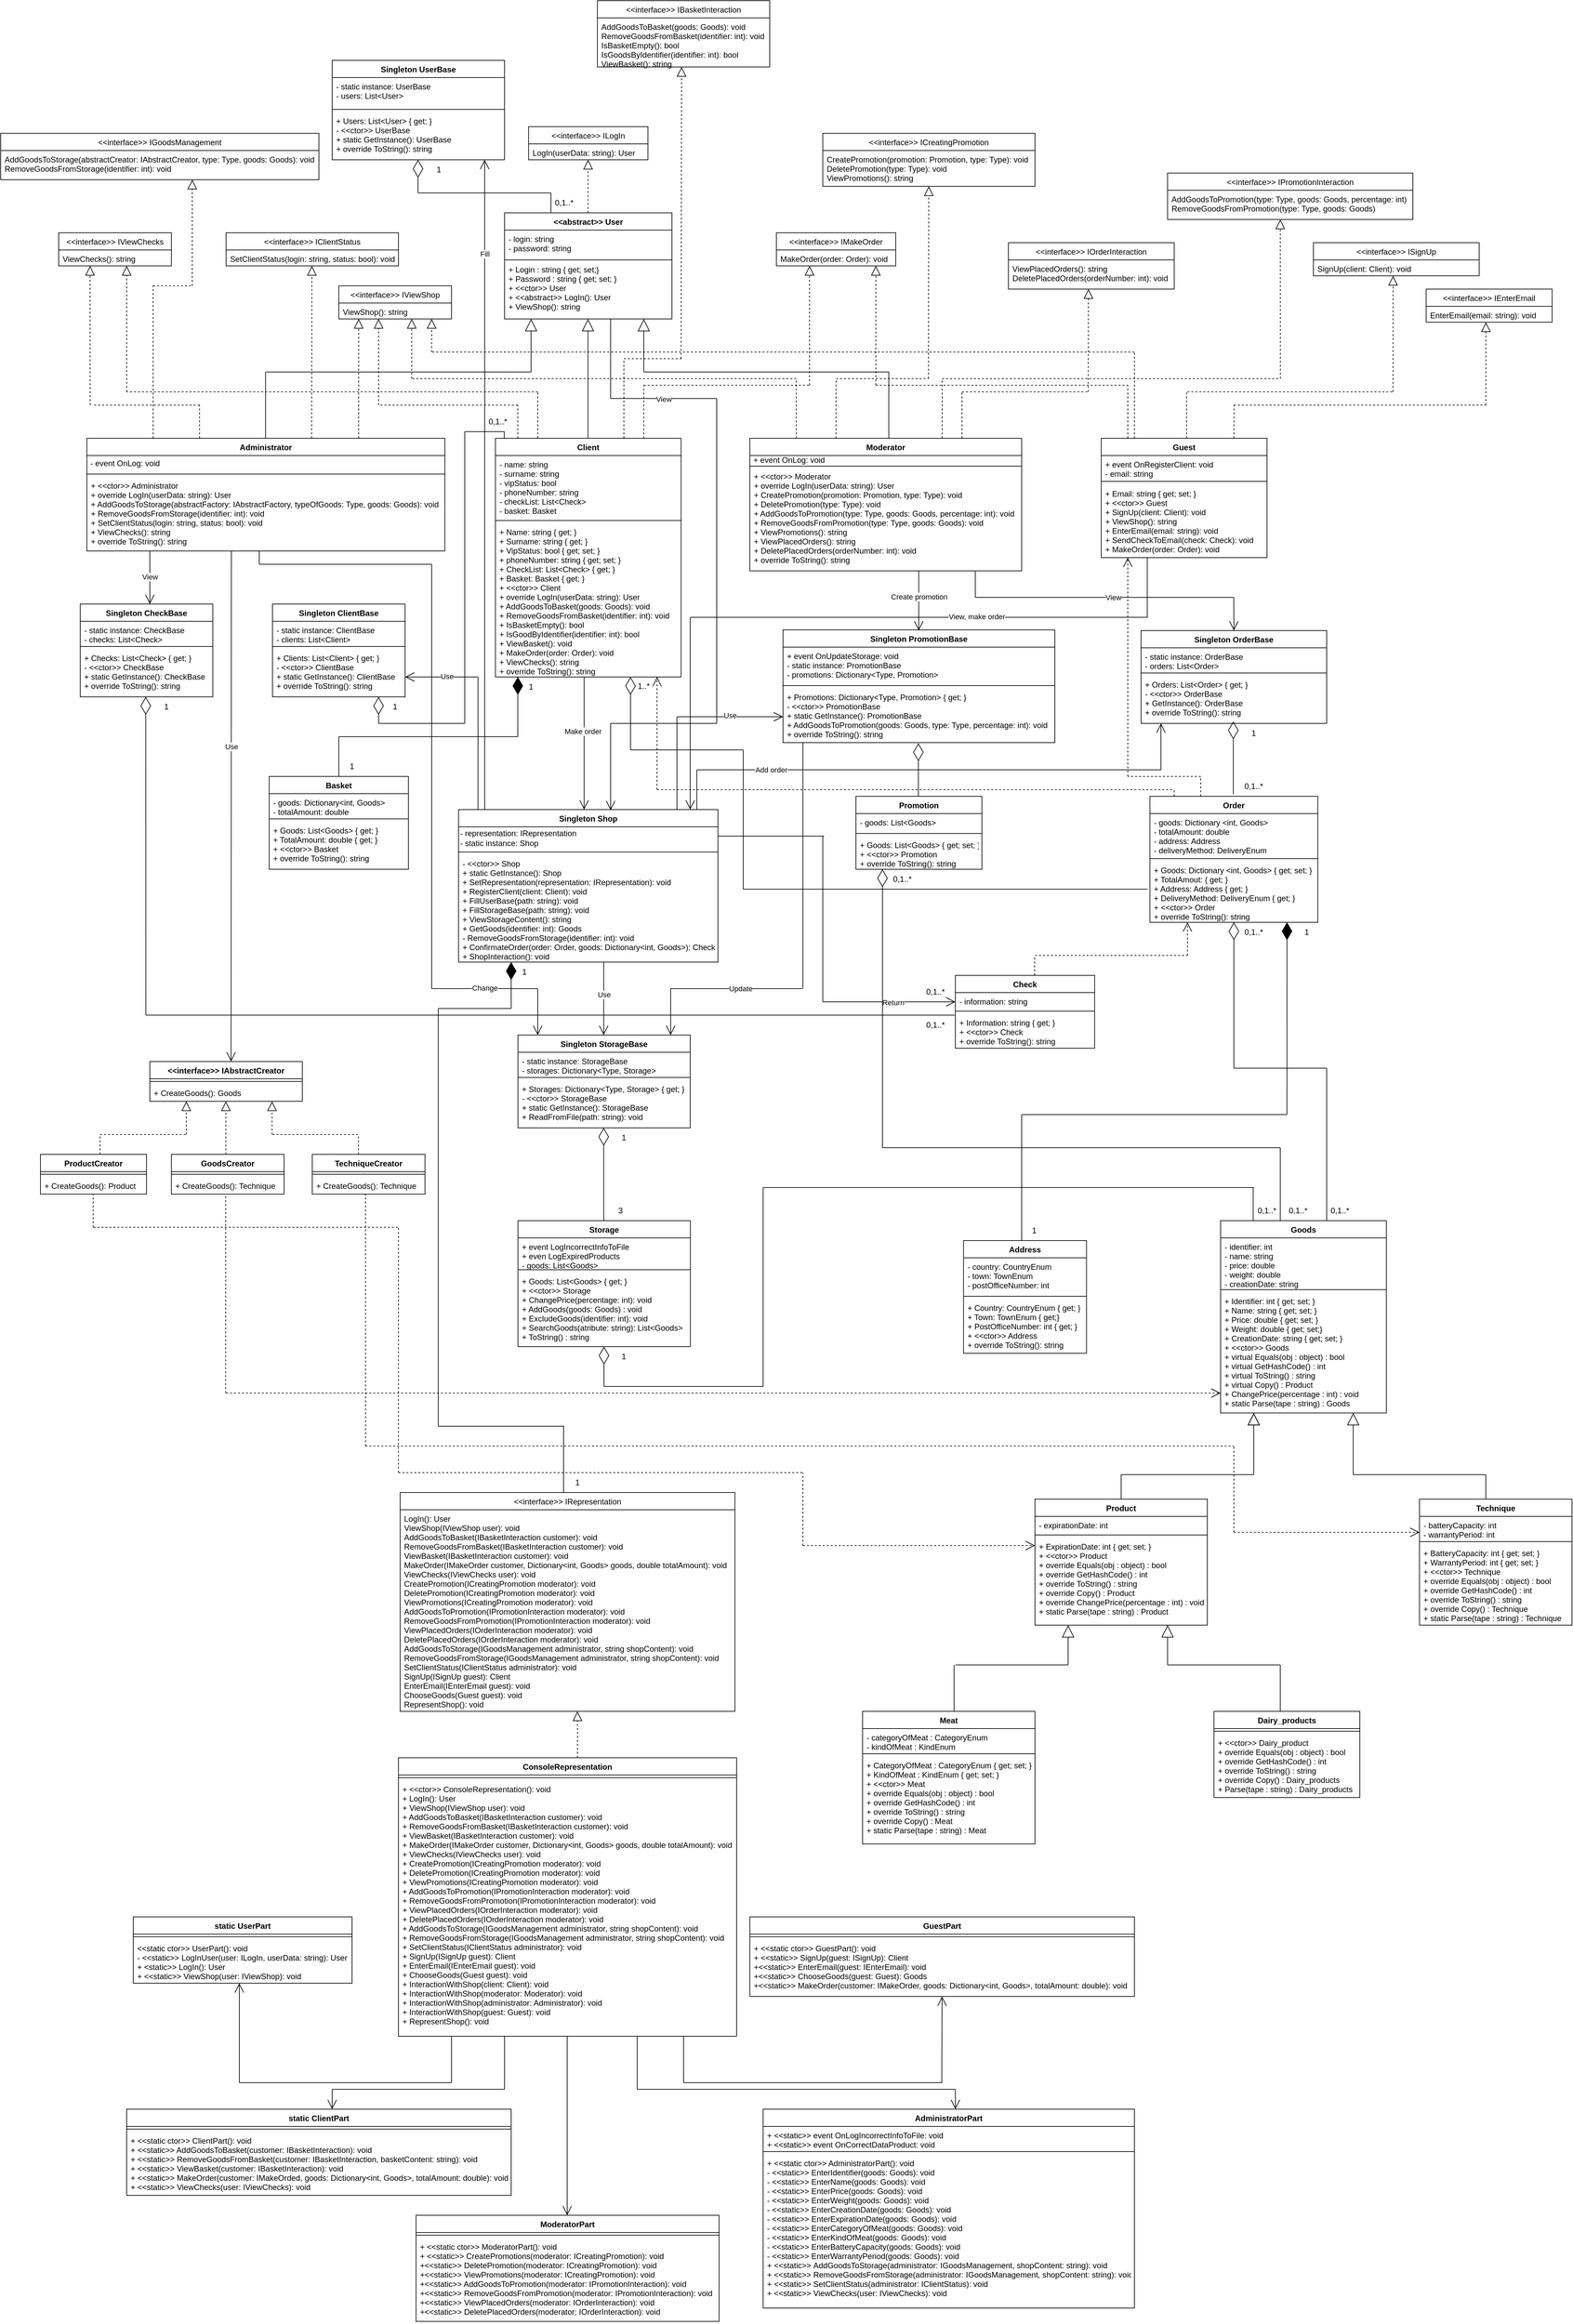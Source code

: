 <mxfile version="15.8.6" type="device"><diagram id="5dd0REbd2BQGKHdVOVwP" name="Page-1"><mxGraphModel dx="5321" dy="2188" grid="1" gridSize="10" guides="1" tooltips="1" connect="1" arrows="1" fold="1" page="1" pageScale="1" pageWidth="1169" pageHeight="1654" math="0" shadow="0"><root><mxCell id="0"/><mxCell id="1" parent="0"/><mxCell id="O7GAi6xwdcC_VNBjeTfJ-1" value="&lt;&lt;abstract&gt;&gt; User" style="swimlane;fontStyle=1;align=center;verticalAlign=top;childLayout=stackLayout;horizontal=1;startSize=26;horizontalStack=0;resizeParent=1;resizeParentMax=0;resizeLast=0;collapsible=1;marginBottom=0;" parent="1" vertex="1"><mxGeometry x="400" y="370" width="252.5" height="160" as="geometry"/></mxCell><mxCell id="O7GAi6xwdcC_VNBjeTfJ-2" value="- login: string&#10;- password: string&#10; " style="text;strokeColor=none;fillColor=none;align=left;verticalAlign=top;spacingLeft=4;spacingRight=4;overflow=hidden;rotatable=0;points=[[0,0.5],[1,0.5]];portConstraint=eastwest;" parent="O7GAi6xwdcC_VNBjeTfJ-1" vertex="1"><mxGeometry y="26" width="252.5" height="44" as="geometry"/></mxCell><mxCell id="O7GAi6xwdcC_VNBjeTfJ-3" value="" style="line;strokeWidth=1;fillColor=none;align=left;verticalAlign=middle;spacingTop=-1;spacingLeft=3;spacingRight=3;rotatable=0;labelPosition=right;points=[];portConstraint=eastwest;" parent="O7GAi6xwdcC_VNBjeTfJ-1" vertex="1"><mxGeometry y="70" width="252.5" height="2" as="geometry"/></mxCell><mxCell id="O7GAi6xwdcC_VNBjeTfJ-4" value="+ Login : string { get; set;}&#10;+ Password : string { get; set; }&#10;+ &lt;&lt;ctor&gt;&gt; User&#10;+ &lt;&lt;abstract&gt;&gt; LogIn(): User&#10;+ ViewShop(): string" style="text;strokeColor=none;fillColor=none;align=left;verticalAlign=top;spacingLeft=4;spacingRight=4;overflow=hidden;rotatable=0;points=[[0,0.5],[1,0.5]];portConstraint=eastwest;" parent="O7GAi6xwdcC_VNBjeTfJ-1" vertex="1"><mxGeometry y="72" width="252.5" height="88" as="geometry"/></mxCell><mxCell id="O7GAi6xwdcC_VNBjeTfJ-5" value="Administrator" style="swimlane;fontStyle=1;align=center;verticalAlign=top;childLayout=stackLayout;horizontal=1;startSize=26;horizontalStack=0;resizeParent=1;resizeParentMax=0;resizeLast=0;collapsible=1;marginBottom=0;" parent="1" vertex="1"><mxGeometry x="-230" y="710" width="540" height="170" as="geometry"/></mxCell><mxCell id="O7GAi6xwdcC_VNBjeTfJ-23" value="&amp;nbsp;- event OnLog: void" style="text;html=1;strokeColor=none;fillColor=none;align=left;verticalAlign=middle;whiteSpace=wrap;rounded=0;" parent="O7GAi6xwdcC_VNBjeTfJ-5" vertex="1"><mxGeometry y="26" width="540" height="24" as="geometry"/></mxCell><mxCell id="O7GAi6xwdcC_VNBjeTfJ-6" value="" style="line;strokeWidth=1;fillColor=none;align=left;verticalAlign=middle;spacingTop=-1;spacingLeft=3;spacingRight=3;rotatable=0;labelPosition=right;points=[];portConstraint=eastwest;" parent="O7GAi6xwdcC_VNBjeTfJ-5" vertex="1"><mxGeometry y="50" width="540" height="8" as="geometry"/></mxCell><mxCell id="O7GAi6xwdcC_VNBjeTfJ-7" value="+ &lt;&lt;ctor&gt;&gt; Administrator&#10;+ override LogIn(userData: string): User&#10;+ AddGoodsToStorage(abstractFactory: IAbstractFactory, typeOfGoods: Type, goods: Goods): void&#10;+ RemoveGoodsFromStorage(identifier: int): void&#10;+ SetClientStatus(login: string, status: bool): void&#10;+ ViewChecks(): string&#10;+ override ToString(): string" style="text;strokeColor=none;fillColor=none;align=left;verticalAlign=top;spacingLeft=4;spacingRight=4;overflow=hidden;rotatable=0;points=[[0,0.5],[1,0.5]];portConstraint=eastwest;" parent="O7GAi6xwdcC_VNBjeTfJ-5" vertex="1"><mxGeometry y="58" width="540" height="112" as="geometry"/></mxCell><mxCell id="O7GAi6xwdcC_VNBjeTfJ-8" value="" style="endArrow=block;endSize=16;endFill=0;html=1;rounded=0;" parent="1" edge="1"><mxGeometry width="160" relative="1" as="geometry"><mxPoint x="440" y="610" as="sourcePoint"/><mxPoint x="440" y="530" as="targetPoint"/></mxGeometry></mxCell><mxCell id="O7GAi6xwdcC_VNBjeTfJ-9" value="" style="endArrow=none;html=1;rounded=0;" parent="1" edge="1"><mxGeometry width="50" height="50" relative="1" as="geometry"><mxPoint x="40" y="610" as="sourcePoint"/><mxPoint x="440" y="610" as="targetPoint"/></mxGeometry></mxCell><mxCell id="O7GAi6xwdcC_VNBjeTfJ-10" value="" style="endArrow=none;html=1;rounded=0;" parent="1" edge="1"><mxGeometry width="50" height="50" relative="1" as="geometry"><mxPoint x="39.58" y="710" as="sourcePoint"/><mxPoint x="39.58" y="610" as="targetPoint"/></mxGeometry></mxCell><mxCell id="O7GAi6xwdcC_VNBjeTfJ-11" value="Client" style="swimlane;fontStyle=1;align=center;verticalAlign=top;childLayout=stackLayout;horizontal=1;startSize=26;horizontalStack=0;resizeParent=1;resizeParentMax=0;resizeLast=0;collapsible=1;marginBottom=0;" parent="1" vertex="1"><mxGeometry x="386.25" y="710" width="280" height="360" as="geometry"/></mxCell><mxCell id="O7GAi6xwdcC_VNBjeTfJ-12" value="- name: string&#10;- surname: string&#10;- vipStatus: bool&#10;- phoneNumber: string&#10;- checkList: List&lt;Check&gt;&#10;- basket: Basket" style="text;strokeColor=none;fillColor=none;align=left;verticalAlign=top;spacingLeft=4;spacingRight=4;overflow=hidden;rotatable=0;points=[[0,0.5],[1,0.5]];portConstraint=eastwest;" parent="O7GAi6xwdcC_VNBjeTfJ-11" vertex="1"><mxGeometry y="26" width="280" height="94" as="geometry"/></mxCell><mxCell id="O7GAi6xwdcC_VNBjeTfJ-13" value="" style="line;strokeWidth=1;fillColor=none;align=left;verticalAlign=middle;spacingTop=-1;spacingLeft=3;spacingRight=3;rotatable=0;labelPosition=right;points=[];portConstraint=eastwest;" parent="O7GAi6xwdcC_VNBjeTfJ-11" vertex="1"><mxGeometry y="120" width="280" height="8" as="geometry"/></mxCell><mxCell id="O7GAi6xwdcC_VNBjeTfJ-14" value="+ Name: string { get; }&#10;+ Surname: string { get; }&#10;+ VipStatus: bool { get; set; }&#10;+ phoneNumber: string { get; set; }&#10;+ CheckList: List&lt;Check&gt; { get; }&#10;+ Basket: Basket { get; }&#10;+ &lt;&lt;ctor&gt;&gt; Client&#10;+ override LogIn(userData: string): User&#10;+ AddGoodsToBasket(goods: Goods): void&#10;+ RemoveGoodsFromBasket(identifier: int): void&#10;+ IsBasketEmpty(): bool&#10;+ IsGoodByIdentifier(identifier: int): bool&#10;+ ViewBasket(): void&#10;+ MakeOrder(order: Order): void&#10;+ ViewChecks(): string&#10;+ override ToString(): string" style="text;strokeColor=none;fillColor=none;align=left;verticalAlign=top;spacingLeft=4;spacingRight=4;overflow=hidden;rotatable=0;points=[[0,0.5],[1,0.5]];portConstraint=eastwest;" parent="O7GAi6xwdcC_VNBjeTfJ-11" vertex="1"><mxGeometry y="128" width="280" height="232" as="geometry"/></mxCell><mxCell id="O7GAi6xwdcC_VNBjeTfJ-15" value="" style="endArrow=block;endSize=16;endFill=0;html=1;rounded=0;" parent="1" edge="1"><mxGeometry width="160" relative="1" as="geometry"><mxPoint x="525.83" y="710" as="sourcePoint"/><mxPoint x="525.83" y="530" as="targetPoint"/></mxGeometry></mxCell><mxCell id="O7GAi6xwdcC_VNBjeTfJ-16" value="Moderator" style="swimlane;fontStyle=1;align=center;verticalAlign=top;childLayout=stackLayout;horizontal=1;startSize=26;horizontalStack=0;resizeParent=1;resizeParentMax=0;resizeLast=0;collapsible=1;marginBottom=0;" parent="1" vertex="1"><mxGeometry x="770" y="710" width="410" height="200" as="geometry"/></mxCell><mxCell id="O7GAi6xwdcC_VNBjeTfJ-17" value="&amp;nbsp;+ event OnLog: void" style="text;html=1;strokeColor=none;fillColor=none;align=left;verticalAlign=middle;whiteSpace=wrap;rounded=0;" parent="O7GAi6xwdcC_VNBjeTfJ-16" vertex="1"><mxGeometry y="26" width="410" height="14" as="geometry"/></mxCell><mxCell id="O7GAi6xwdcC_VNBjeTfJ-18" value="" style="line;strokeWidth=1;fillColor=none;align=left;verticalAlign=middle;spacingTop=-1;spacingLeft=3;spacingRight=3;rotatable=0;labelPosition=right;points=[];portConstraint=eastwest;" parent="O7GAi6xwdcC_VNBjeTfJ-16" vertex="1"><mxGeometry y="40" width="410" height="4" as="geometry"/></mxCell><mxCell id="O7GAi6xwdcC_VNBjeTfJ-19" value="+ &lt;&lt;ctor&gt;&gt; Moderator&#10;+ override LogIn(userData: string): User&#10;+ CreatePromotion(promotion: Promotion, type: Type): void&#10;+ DeletePromotion(type: Type): void&#10;+ AddGoodsToPromotion(type: Type, goods: Goods, percentage: int): void&#10;+ RemoveGoodsFromPromotion(type: Type, goods: Goods): void&#10;+ ViewPromotions(): string&#10;+ ViewPlacedOrders(): string&#10;+ DeletePlacedOrders(orderNumber: int): void&#10;+ override ToString(): string" style="text;strokeColor=none;fillColor=none;align=left;verticalAlign=top;spacingLeft=4;spacingRight=4;overflow=hidden;rotatable=0;points=[[0,0.5],[1,0.5]];portConstraint=eastwest;" parent="O7GAi6xwdcC_VNBjeTfJ-16" vertex="1"><mxGeometry y="44" width="410" height="156" as="geometry"/></mxCell><mxCell id="O7GAi6xwdcC_VNBjeTfJ-20" value="" style="endArrow=block;endSize=16;endFill=0;html=1;rounded=0;" parent="1" edge="1"><mxGeometry width="160" relative="1" as="geometry"><mxPoint x="610" y="610.0" as="sourcePoint"/><mxPoint x="610" y="530" as="targetPoint"/></mxGeometry></mxCell><mxCell id="O7GAi6xwdcC_VNBjeTfJ-21" value="" style="endArrow=none;html=1;rounded=0;" parent="1" edge="1"><mxGeometry width="50" height="50" relative="1" as="geometry"><mxPoint x="610" y="610.0" as="sourcePoint"/><mxPoint x="980" y="610" as="targetPoint"/></mxGeometry></mxCell><mxCell id="O7GAi6xwdcC_VNBjeTfJ-22" value="" style="endArrow=none;html=1;rounded=0;" parent="1" edge="1"><mxGeometry width="50" height="50" relative="1" as="geometry"><mxPoint x="979.58" y="710.0" as="sourcePoint"/><mxPoint x="979.58" y="610.0" as="targetPoint"/></mxGeometry></mxCell><mxCell id="O7GAi6xwdcC_VNBjeTfJ-24" value="Guest" style="swimlane;fontStyle=1;align=center;verticalAlign=top;childLayout=stackLayout;horizontal=1;startSize=26;horizontalStack=0;resizeParent=1;resizeParentMax=0;resizeLast=0;collapsible=1;marginBottom=0;" parent="1" vertex="1"><mxGeometry x="1300" y="710" width="250" height="180" as="geometry"/></mxCell><mxCell id="O7GAi6xwdcC_VNBjeTfJ-25" value="+ event OnRegisterClient: void&#10;- email: string" style="text;strokeColor=none;fillColor=none;align=left;verticalAlign=top;spacingLeft=4;spacingRight=4;overflow=hidden;rotatable=0;points=[[0,0.5],[1,0.5]];portConstraint=eastwest;" parent="O7GAi6xwdcC_VNBjeTfJ-24" vertex="1"><mxGeometry y="26" width="250" height="34" as="geometry"/></mxCell><mxCell id="O7GAi6xwdcC_VNBjeTfJ-26" value="" style="line;strokeWidth=1;fillColor=none;align=left;verticalAlign=middle;spacingTop=-1;spacingLeft=3;spacingRight=3;rotatable=0;labelPosition=right;points=[];portConstraint=eastwest;" parent="O7GAi6xwdcC_VNBjeTfJ-24" vertex="1"><mxGeometry y="60" width="250" height="10" as="geometry"/></mxCell><mxCell id="O7GAi6xwdcC_VNBjeTfJ-27" value="+ Email: string { get; set; }&#10;+ &lt;&lt;ctor&gt;&gt; Guest&#10;+ SignUp(client: Client): void&#10;+ ViewShop(): string&#10;+ EnterEmail(email: string): void&#10;+ SendCheckToEmail(check: Check): void&#10;+ MakeOrder(order: Order): void" style="text;strokeColor=none;fillColor=none;align=left;verticalAlign=top;spacingLeft=4;spacingRight=4;overflow=hidden;rotatable=0;points=[[0,0.5],[1,0.5]];portConstraint=eastwest;" parent="O7GAi6xwdcC_VNBjeTfJ-24" vertex="1"><mxGeometry y="70" width="250" height="110" as="geometry"/></mxCell><mxCell id="O7GAi6xwdcC_VNBjeTfJ-28" value="&lt;&lt;interface&gt;&gt; IGoodsManagement" style="swimlane;fontStyle=0;childLayout=stackLayout;horizontal=1;startSize=26;fillColor=none;horizontalStack=0;resizeParent=1;resizeParentMax=0;resizeLast=0;collapsible=1;marginBottom=0;" parent="1" vertex="1"><mxGeometry x="-360" y="250" width="480" height="70" as="geometry"/></mxCell><mxCell id="O7GAi6xwdcC_VNBjeTfJ-29" value="AddGoodsToStorage(abstractCreator: IAbstractCreator, type: Type, goods: Goods): void&#10;RemoveGoodsFromStorage(identifier: int): void" style="text;strokeColor=none;fillColor=none;align=left;verticalAlign=top;spacingLeft=4;spacingRight=4;overflow=hidden;rotatable=0;points=[[0,0.5],[1,0.5]];portConstraint=eastwest;" parent="O7GAi6xwdcC_VNBjeTfJ-28" vertex="1"><mxGeometry y="26" width="480" height="44" as="geometry"/></mxCell><mxCell id="O7GAi6xwdcC_VNBjeTfJ-30" value="&lt;&lt;interface&gt;&gt; IClientStatus" style="swimlane;fontStyle=0;childLayout=stackLayout;horizontal=1;startSize=26;fillColor=none;horizontalStack=0;resizeParent=1;resizeParentMax=0;resizeLast=0;collapsible=1;marginBottom=0;" parent="1" vertex="1"><mxGeometry x="-20" y="400" width="260" height="50" as="geometry"/></mxCell><mxCell id="O7GAi6xwdcC_VNBjeTfJ-31" value="SetClientStatus(login: string, status: bool): void" style="text;strokeColor=none;fillColor=none;align=left;verticalAlign=top;spacingLeft=4;spacingRight=4;overflow=hidden;rotatable=0;points=[[0,0.5],[1,0.5]];portConstraint=eastwest;" parent="O7GAi6xwdcC_VNBjeTfJ-30" vertex="1"><mxGeometry y="26" width="260" height="24" as="geometry"/></mxCell><mxCell id="O7GAi6xwdcC_VNBjeTfJ-32" value="&lt;&lt;interface&gt;&gt; IViewChecks" style="swimlane;fontStyle=0;childLayout=stackLayout;horizontal=1;startSize=26;fillColor=none;horizontalStack=0;resizeParent=1;resizeParentMax=0;resizeLast=0;collapsible=1;marginBottom=0;" parent="1" vertex="1"><mxGeometry x="-272.5" y="400" width="170" height="50" as="geometry"/></mxCell><mxCell id="O7GAi6xwdcC_VNBjeTfJ-33" value="ViewChecks(): string" style="text;strokeColor=none;fillColor=none;align=left;verticalAlign=top;spacingLeft=4;spacingRight=4;overflow=hidden;rotatable=0;points=[[0,0.5],[1,0.5]];portConstraint=eastwest;" parent="O7GAi6xwdcC_VNBjeTfJ-32" vertex="1"><mxGeometry y="26" width="170" height="24" as="geometry"/></mxCell><mxCell id="O7GAi6xwdcC_VNBjeTfJ-38" value="&lt;&lt;interface&gt;&gt; IViewShop" style="swimlane;fontStyle=0;childLayout=stackLayout;horizontal=1;startSize=26;fillColor=none;horizontalStack=0;resizeParent=1;resizeParentMax=0;resizeLast=0;collapsible=1;marginBottom=0;" parent="1" vertex="1"><mxGeometry x="150" y="480" width="170" height="50" as="geometry"/></mxCell><mxCell id="O7GAi6xwdcC_VNBjeTfJ-39" value="ViewShop(): string" style="text;strokeColor=none;fillColor=none;align=left;verticalAlign=top;spacingLeft=4;spacingRight=4;overflow=hidden;rotatable=0;points=[[0,0.5],[1,0.5]];portConstraint=eastwest;" parent="O7GAi6xwdcC_VNBjeTfJ-38" vertex="1"><mxGeometry y="26" width="170" height="24" as="geometry"/></mxCell><mxCell id="O7GAi6xwdcC_VNBjeTfJ-40" value="" style="endArrow=block;dashed=1;endFill=0;endSize=12;html=1;rounded=0;" parent="1" edge="1"><mxGeometry width="160" relative="1" as="geometry"><mxPoint x="180" y="710" as="sourcePoint"/><mxPoint x="180" y="530" as="targetPoint"/></mxGeometry></mxCell><mxCell id="O7GAi6xwdcC_VNBjeTfJ-41" value="" style="endArrow=block;dashed=1;endFill=0;endSize=12;html=1;rounded=0;" parent="1" edge="1"><mxGeometry width="160" relative="1" as="geometry"><mxPoint x="109" y="710" as="sourcePoint"/><mxPoint x="109.41" y="450" as="targetPoint"/></mxGeometry></mxCell><mxCell id="O7GAi6xwdcC_VNBjeTfJ-42" value="" style="endArrow=block;dashed=1;endFill=0;endSize=12;html=1;rounded=0;" parent="1" edge="1"><mxGeometry width="160" relative="1" as="geometry"><mxPoint x="-225" y="660" as="sourcePoint"/><mxPoint x="-225.18" y="450" as="targetPoint"/></mxGeometry></mxCell><mxCell id="O7GAi6xwdcC_VNBjeTfJ-43" value="" style="endArrow=none;dashed=1;html=1;rounded=0;" parent="1" edge="1"><mxGeometry width="50" height="50" relative="1" as="geometry"><mxPoint x="-60" y="660" as="sourcePoint"/><mxPoint x="-220" y="660" as="targetPoint"/></mxGeometry></mxCell><mxCell id="O7GAi6xwdcC_VNBjeTfJ-44" value="" style="endArrow=none;dashed=1;html=1;rounded=0;" parent="1" edge="1"><mxGeometry width="50" height="50" relative="1" as="geometry"><mxPoint x="-60" y="710" as="sourcePoint"/><mxPoint x="-60" y="660" as="targetPoint"/></mxGeometry></mxCell><mxCell id="O7GAi6xwdcC_VNBjeTfJ-46" value="" style="endArrow=none;dashed=1;html=1;rounded=0;" parent="1" edge="1"><mxGeometry width="50" height="50" relative="1" as="geometry"><mxPoint x="-130" y="680" as="sourcePoint"/><mxPoint x="-130" y="480" as="targetPoint"/></mxGeometry></mxCell><mxCell id="O7GAi6xwdcC_VNBjeTfJ-47" value="" style="endArrow=none;dashed=1;html=1;rounded=0;" parent="1" edge="1"><mxGeometry width="50" height="50" relative="1" as="geometry"><mxPoint x="-130" y="710" as="sourcePoint"/><mxPoint x="-130" y="680" as="targetPoint"/></mxGeometry></mxCell><mxCell id="O7GAi6xwdcC_VNBjeTfJ-48" value="&lt;&lt;interface&gt;&gt; IMakeOrder" style="swimlane;fontStyle=0;childLayout=stackLayout;horizontal=1;startSize=26;fillColor=none;horizontalStack=0;resizeParent=1;resizeParentMax=0;resizeLast=0;collapsible=1;marginBottom=0;" parent="1" vertex="1"><mxGeometry x="810" y="400" width="180" height="50" as="geometry"/></mxCell><mxCell id="O7GAi6xwdcC_VNBjeTfJ-49" value="MakeOrder(order: Order): void" style="text;strokeColor=none;fillColor=none;align=left;verticalAlign=top;spacingLeft=4;spacingRight=4;overflow=hidden;rotatable=0;points=[[0,0.5],[1,0.5]];portConstraint=eastwest;" parent="O7GAi6xwdcC_VNBjeTfJ-48" vertex="1"><mxGeometry y="26" width="180" height="24" as="geometry"/></mxCell><mxCell id="O7GAi6xwdcC_VNBjeTfJ-50" value="" style="endArrow=block;dashed=1;endFill=0;endSize=12;html=1;rounded=0;" parent="1" edge="1"><mxGeometry width="160" relative="1" as="geometry"><mxPoint x="860" y="630" as="sourcePoint"/><mxPoint x="860" y="450" as="targetPoint"/></mxGeometry></mxCell><mxCell id="O7GAi6xwdcC_VNBjeTfJ-51" value="" style="endArrow=none;dashed=1;html=1;rounded=0;" parent="1" edge="1"><mxGeometry width="50" height="50" relative="1" as="geometry"><mxPoint x="610" y="630" as="sourcePoint"/><mxPoint x="860" y="630" as="targetPoint"/></mxGeometry></mxCell><mxCell id="O7GAi6xwdcC_VNBjeTfJ-52" value="" style="endArrow=none;dashed=1;html=1;rounded=0;" parent="1" edge="1"><mxGeometry width="50" height="50" relative="1" as="geometry"><mxPoint x="610" y="710" as="sourcePoint"/><mxPoint x="610" y="630" as="targetPoint"/></mxGeometry></mxCell><mxCell id="O7GAi6xwdcC_VNBjeTfJ-55" value="&lt;&lt;interface&gt;&gt; IBasketInteraction" style="swimlane;fontStyle=0;childLayout=stackLayout;horizontal=1;startSize=26;fillColor=none;horizontalStack=0;resizeParent=1;resizeParentMax=0;resizeLast=0;collapsible=1;marginBottom=0;" parent="1" vertex="1"><mxGeometry x="540" y="50" width="260" height="100" as="geometry"/></mxCell><mxCell id="O7GAi6xwdcC_VNBjeTfJ-56" value="AddGoodsToBasket(goods: Goods): void&#10;RemoveGoodsFromBasket(identifier: int): void&#10;IsBasketEmpty(): bool&#10;IsGoodsByIdentifier(identifier: int): bool&#10;ViewBasket(): string" style="text;strokeColor=none;fillColor=none;align=left;verticalAlign=top;spacingLeft=4;spacingRight=4;overflow=hidden;rotatable=0;points=[[0,0.5],[1,0.5]];portConstraint=eastwest;" parent="O7GAi6xwdcC_VNBjeTfJ-55" vertex="1"><mxGeometry y="26" width="260" height="74" as="geometry"/></mxCell><mxCell id="O7GAi6xwdcC_VNBjeTfJ-58" value="" style="endArrow=block;dashed=1;endFill=0;endSize=12;html=1;rounded=0;" parent="1" edge="1"><mxGeometry width="160" relative="1" as="geometry"><mxPoint x="666.25" y="590" as="sourcePoint"/><mxPoint x="667" y="150" as="targetPoint"/></mxGeometry></mxCell><mxCell id="O7GAi6xwdcC_VNBjeTfJ-59" value="" style="endArrow=none;dashed=1;html=1;rounded=0;" parent="1" edge="1"><mxGeometry width="50" height="50" relative="1" as="geometry"><mxPoint x="580" y="590" as="sourcePoint"/><mxPoint x="670" y="590" as="targetPoint"/></mxGeometry></mxCell><mxCell id="O7GAi6xwdcC_VNBjeTfJ-60" value="" style="endArrow=none;dashed=1;html=1;rounded=0;" parent="1" edge="1"><mxGeometry width="50" height="50" relative="1" as="geometry"><mxPoint x="580" y="710" as="sourcePoint"/><mxPoint x="580" y="590" as="targetPoint"/></mxGeometry></mxCell><mxCell id="O7GAi6xwdcC_VNBjeTfJ-61" value="" style="endArrow=block;dashed=1;endFill=0;endSize=12;html=1;rounded=0;" parent="1" edge="1"><mxGeometry width="160" relative="1" as="geometry"><mxPoint x="-170" y="640" as="sourcePoint"/><mxPoint x="-170.0" y="450" as="targetPoint"/></mxGeometry></mxCell><mxCell id="O7GAi6xwdcC_VNBjeTfJ-62" value="" style="endArrow=none;dashed=1;html=1;rounded=0;" parent="1" edge="1"><mxGeometry width="50" height="50" relative="1" as="geometry"><mxPoint x="450" y="640" as="sourcePoint"/><mxPoint x="-170" y="640" as="targetPoint"/></mxGeometry></mxCell><mxCell id="O7GAi6xwdcC_VNBjeTfJ-63" value="" style="endArrow=none;dashed=1;html=1;rounded=0;" parent="1" edge="1"><mxGeometry width="50" height="50" relative="1" as="geometry"><mxPoint x="450" y="710" as="sourcePoint"/><mxPoint x="450" y="640" as="targetPoint"/></mxGeometry></mxCell><mxCell id="O7GAi6xwdcC_VNBjeTfJ-64" value="" style="endArrow=block;dashed=1;endFill=0;endSize=12;html=1;rounded=0;" parent="1" edge="1"><mxGeometry width="160" relative="1" as="geometry"><mxPoint x="210" y="660" as="sourcePoint"/><mxPoint x="210" y="530" as="targetPoint"/></mxGeometry></mxCell><mxCell id="O7GAi6xwdcC_VNBjeTfJ-65" value="" style="endArrow=none;dashed=1;html=1;rounded=0;" parent="1" edge="1"><mxGeometry width="50" height="50" relative="1" as="geometry"><mxPoint x="420" y="660" as="sourcePoint"/><mxPoint x="210" y="660" as="targetPoint"/></mxGeometry></mxCell><mxCell id="O7GAi6xwdcC_VNBjeTfJ-66" value="" style="endArrow=none;dashed=1;html=1;rounded=0;" parent="1" edge="1"><mxGeometry width="50" height="50" relative="1" as="geometry"><mxPoint x="420" y="710" as="sourcePoint"/><mxPoint x="420" y="660" as="targetPoint"/></mxGeometry></mxCell><mxCell id="O7GAi6xwdcC_VNBjeTfJ-67" value="&lt;&lt;interface&gt;&gt; ICreatingPromotion" style="swimlane;fontStyle=0;childLayout=stackLayout;horizontal=1;startSize=26;fillColor=none;horizontalStack=0;resizeParent=1;resizeParentMax=0;resizeLast=0;collapsible=1;marginBottom=0;" parent="1" vertex="1"><mxGeometry x="880" y="250" width="320" height="80" as="geometry"/></mxCell><mxCell id="O7GAi6xwdcC_VNBjeTfJ-68" value="CreatePromotion(promotion: Promotion, type: Type): void&#10;DeletePromotion(type: Type): void&#10;ViewPromotions(): string" style="text;strokeColor=none;fillColor=none;align=left;verticalAlign=top;spacingLeft=4;spacingRight=4;overflow=hidden;rotatable=0;points=[[0,0.5],[1,0.5]];portConstraint=eastwest;" parent="O7GAi6xwdcC_VNBjeTfJ-67" vertex="1"><mxGeometry y="26" width="320" height="54" as="geometry"/></mxCell><mxCell id="O7GAi6xwdcC_VNBjeTfJ-69" value="" style="endArrow=block;dashed=1;endFill=0;endSize=12;html=1;rounded=0;" parent="1" edge="1"><mxGeometry width="160" relative="1" as="geometry"><mxPoint x="1039.41" y="620" as="sourcePoint"/><mxPoint x="1039.82" y="330" as="targetPoint"/></mxGeometry></mxCell><mxCell id="O7GAi6xwdcC_VNBjeTfJ-70" value="" style="endArrow=none;dashed=1;html=1;rounded=0;" parent="1" edge="1"><mxGeometry width="50" height="50" relative="1" as="geometry"><mxPoint x="900" y="620" as="sourcePoint"/><mxPoint x="1040" y="620" as="targetPoint"/></mxGeometry></mxCell><mxCell id="O7GAi6xwdcC_VNBjeTfJ-71" value="" style="endArrow=none;dashed=1;html=1;rounded=0;" parent="1" edge="1"><mxGeometry width="50" height="50" relative="1" as="geometry"><mxPoint x="900" y="710" as="sourcePoint"/><mxPoint x="900" y="620" as="targetPoint"/></mxGeometry></mxCell><mxCell id="O7GAi6xwdcC_VNBjeTfJ-72" value="&lt;&lt;interface&gt;&gt; IPromotionInteraction" style="swimlane;fontStyle=0;childLayout=stackLayout;horizontal=1;startSize=26;fillColor=none;horizontalStack=0;resizeParent=1;resizeParentMax=0;resizeLast=0;collapsible=1;marginBottom=0;" parent="1" vertex="1"><mxGeometry x="1400" y="310" width="370" height="70" as="geometry"/></mxCell><mxCell id="O7GAi6xwdcC_VNBjeTfJ-73" value="AddGoodsToPromotion(type: Type, goods: Goods, percentage: int)&#10;RemoveGoodsFromPromotion(type: Type, goods: Goods)" style="text;strokeColor=none;fillColor=none;align=left;verticalAlign=top;spacingLeft=4;spacingRight=4;overflow=hidden;rotatable=0;points=[[0,0.5],[1,0.5]];portConstraint=eastwest;" parent="O7GAi6xwdcC_VNBjeTfJ-72" vertex="1"><mxGeometry y="26" width="370" height="44" as="geometry"/></mxCell><mxCell id="O7GAi6xwdcC_VNBjeTfJ-74" value="" style="endArrow=block;dashed=1;endFill=0;endSize=12;html=1;rounded=0;" parent="1" edge="1"><mxGeometry width="160" relative="1" as="geometry"><mxPoint x="1570.18" y="620" as="sourcePoint"/><mxPoint x="1570" y="380" as="targetPoint"/></mxGeometry></mxCell><mxCell id="O7GAi6xwdcC_VNBjeTfJ-75" value="" style="endArrow=none;dashed=1;html=1;rounded=0;" parent="1" edge="1"><mxGeometry width="50" height="50" relative="1" as="geometry"><mxPoint x="1060" y="620" as="sourcePoint"/><mxPoint x="1570" y="620" as="targetPoint"/></mxGeometry></mxCell><mxCell id="O7GAi6xwdcC_VNBjeTfJ-76" value="" style="endArrow=none;dashed=1;html=1;rounded=0;" parent="1" edge="1"><mxGeometry width="50" height="50" relative="1" as="geometry"><mxPoint x="1060" y="710" as="sourcePoint"/><mxPoint x="1060" y="620" as="targetPoint"/></mxGeometry></mxCell><mxCell id="O7GAi6xwdcC_VNBjeTfJ-77" value="&lt;&lt;interface&gt;&gt; IOrderInteraction" style="swimlane;fontStyle=0;childLayout=stackLayout;horizontal=1;startSize=26;fillColor=none;horizontalStack=0;resizeParent=1;resizeParentMax=0;resizeLast=0;collapsible=1;marginBottom=0;" parent="1" vertex="1"><mxGeometry x="1160" y="415" width="250" height="70" as="geometry"/></mxCell><mxCell id="O7GAi6xwdcC_VNBjeTfJ-78" value="ViewPlacedOrders(): string&#10;DeletePlacedOrders(orderNumber: int): void" style="text;strokeColor=none;fillColor=none;align=left;verticalAlign=top;spacingLeft=4;spacingRight=4;overflow=hidden;rotatable=0;points=[[0,0.5],[1,0.5]];portConstraint=eastwest;" parent="O7GAi6xwdcC_VNBjeTfJ-77" vertex="1"><mxGeometry y="26" width="250" height="44" as="geometry"/></mxCell><mxCell id="O7GAi6xwdcC_VNBjeTfJ-79" value="" style="endArrow=block;dashed=1;endFill=0;endSize=12;html=1;rounded=0;" parent="1" edge="1"><mxGeometry width="160" relative="1" as="geometry"><mxPoint x="1280.29" y="640" as="sourcePoint"/><mxPoint x="1280.7" y="485" as="targetPoint"/></mxGeometry></mxCell><mxCell id="O7GAi6xwdcC_VNBjeTfJ-80" value="" style="endArrow=none;dashed=1;html=1;rounded=0;" parent="1" edge="1"><mxGeometry width="50" height="50" relative="1" as="geometry"><mxPoint x="1090" y="640" as="sourcePoint"/><mxPoint x="1280" y="640" as="targetPoint"/></mxGeometry></mxCell><mxCell id="O7GAi6xwdcC_VNBjeTfJ-81" value="" style="endArrow=none;dashed=1;html=1;rounded=0;" parent="1" edge="1"><mxGeometry width="50" height="50" relative="1" as="geometry"><mxPoint x="1090" y="710" as="sourcePoint"/><mxPoint x="1090" y="640" as="targetPoint"/></mxGeometry></mxCell><mxCell id="O7GAi6xwdcC_VNBjeTfJ-82" value="" style="endArrow=block;dashed=1;endFill=0;endSize=12;html=1;rounded=0;" parent="1" edge="1"><mxGeometry width="160" relative="1" as="geometry"><mxPoint x="260" y="620" as="sourcePoint"/><mxPoint x="260" y="530" as="targetPoint"/></mxGeometry></mxCell><mxCell id="O7GAi6xwdcC_VNBjeTfJ-83" value="" style="endArrow=none;dashed=1;html=1;rounded=0;" parent="1" edge="1"><mxGeometry width="50" height="50" relative="1" as="geometry"><mxPoint x="840" y="620" as="sourcePoint"/><mxPoint x="260" y="620" as="targetPoint"/></mxGeometry></mxCell><mxCell id="O7GAi6xwdcC_VNBjeTfJ-84" value="" style="endArrow=none;dashed=1;html=1;rounded=0;" parent="1" edge="1"><mxGeometry width="50" height="50" relative="1" as="geometry"><mxPoint x="840" y="710" as="sourcePoint"/><mxPoint x="840" y="620" as="targetPoint"/></mxGeometry></mxCell><mxCell id="O7GAi6xwdcC_VNBjeTfJ-85" value="&lt;&lt;interface&gt;&gt; ISignUp" style="swimlane;fontStyle=0;childLayout=stackLayout;horizontal=1;startSize=26;fillColor=none;horizontalStack=0;resizeParent=1;resizeParentMax=0;resizeLast=0;collapsible=1;marginBottom=0;" parent="1" vertex="1"><mxGeometry x="1620" y="415" width="250" height="50" as="geometry"/></mxCell><mxCell id="O7GAi6xwdcC_VNBjeTfJ-86" value="SignUp(client: Client): void" style="text;strokeColor=none;fillColor=none;align=left;verticalAlign=top;spacingLeft=4;spacingRight=4;overflow=hidden;rotatable=0;points=[[0,0.5],[1,0.5]];portConstraint=eastwest;" parent="O7GAi6xwdcC_VNBjeTfJ-85" vertex="1"><mxGeometry y="26" width="250" height="24" as="geometry"/></mxCell><mxCell id="O7GAi6xwdcC_VNBjeTfJ-87" value="" style="endArrow=block;dashed=1;endFill=0;endSize=12;html=1;rounded=0;" parent="1" edge="1"><mxGeometry width="160" relative="1" as="geometry"><mxPoint x="1740" y="640" as="sourcePoint"/><mxPoint x="1740.17" y="465" as="targetPoint"/></mxGeometry></mxCell><mxCell id="O7GAi6xwdcC_VNBjeTfJ-88" value="" style="endArrow=none;dashed=1;html=1;rounded=0;" parent="1" edge="1"><mxGeometry width="50" height="50" relative="1" as="geometry"><mxPoint x="1430" y="640" as="sourcePoint"/><mxPoint x="1740" y="640" as="targetPoint"/></mxGeometry></mxCell><mxCell id="O7GAi6xwdcC_VNBjeTfJ-89" value="" style="endArrow=none;dashed=1;html=1;rounded=0;" parent="1" edge="1"><mxGeometry width="50" height="50" relative="1" as="geometry"><mxPoint x="1428.66" y="710.0" as="sourcePoint"/><mxPoint x="1428.66" y="640.0" as="targetPoint"/></mxGeometry></mxCell><mxCell id="O7GAi6xwdcC_VNBjeTfJ-90" value="&lt;&lt;interface&gt;&gt; IEnterEmail" style="swimlane;fontStyle=0;childLayout=stackLayout;horizontal=1;startSize=26;fillColor=none;horizontalStack=0;resizeParent=1;resizeParentMax=0;resizeLast=0;collapsible=1;marginBottom=0;" parent="1" vertex="1"><mxGeometry x="1790" y="485" width="190" height="50" as="geometry"/></mxCell><mxCell id="O7GAi6xwdcC_VNBjeTfJ-91" value="EnterEmail(email: string): void" style="text;strokeColor=none;fillColor=none;align=left;verticalAlign=top;spacingLeft=4;spacingRight=4;overflow=hidden;rotatable=0;points=[[0,0.5],[1,0.5]];portConstraint=eastwest;" parent="O7GAi6xwdcC_VNBjeTfJ-90" vertex="1"><mxGeometry y="26" width="190" height="24" as="geometry"/></mxCell><mxCell id="O7GAi6xwdcC_VNBjeTfJ-92" value="" style="endArrow=block;dashed=1;endFill=0;endSize=12;html=1;rounded=0;" parent="1" edge="1"><mxGeometry width="160" relative="1" as="geometry"><mxPoint x="1880" y="660" as="sourcePoint"/><mxPoint x="1880.17" y="535" as="targetPoint"/></mxGeometry></mxCell><mxCell id="O7GAi6xwdcC_VNBjeTfJ-94" value="" style="endArrow=none;dashed=1;html=1;rounded=0;" parent="1" edge="1"><mxGeometry width="50" height="50" relative="1" as="geometry"><mxPoint x="1500" y="660" as="sourcePoint"/><mxPoint x="1880" y="660" as="targetPoint"/></mxGeometry></mxCell><mxCell id="O7GAi6xwdcC_VNBjeTfJ-95" value="" style="endArrow=none;dashed=1;html=1;rounded=0;" parent="1" edge="1"><mxGeometry width="50" height="50" relative="1" as="geometry"><mxPoint x="1500.0" y="710" as="sourcePoint"/><mxPoint x="1500.34" y="660" as="targetPoint"/></mxGeometry></mxCell><mxCell id="O7GAi6xwdcC_VNBjeTfJ-96" value="" style="endArrow=block;dashed=1;endFill=0;endSize=12;html=1;rounded=0;" parent="1" edge="1"><mxGeometry width="160" relative="1" as="geometry"><mxPoint x="960.0" y="630" as="sourcePoint"/><mxPoint x="960.0" y="450" as="targetPoint"/></mxGeometry></mxCell><mxCell id="O7GAi6xwdcC_VNBjeTfJ-97" value="" style="endArrow=none;dashed=1;html=1;rounded=0;" parent="1" edge="1"><mxGeometry width="50" height="50" relative="1" as="geometry"><mxPoint x="960" y="630" as="sourcePoint"/><mxPoint x="1340" y="630" as="targetPoint"/></mxGeometry></mxCell><mxCell id="O7GAi6xwdcC_VNBjeTfJ-98" value="" style="endArrow=none;dashed=1;html=1;rounded=0;" parent="1" edge="1"><mxGeometry width="50" height="50" relative="1" as="geometry"><mxPoint x="1340" y="710" as="sourcePoint"/><mxPoint x="1340" y="630" as="targetPoint"/></mxGeometry></mxCell><mxCell id="O7GAi6xwdcC_VNBjeTfJ-99" value="" style="endArrow=block;dashed=1;endFill=0;endSize=12;html=1;rounded=0;" parent="1" edge="1"><mxGeometry width="160" relative="1" as="geometry"><mxPoint x="290" y="580" as="sourcePoint"/><mxPoint x="290" y="530" as="targetPoint"/></mxGeometry></mxCell><mxCell id="O7GAi6xwdcC_VNBjeTfJ-100" value="" style="endArrow=none;dashed=1;html=1;rounded=0;" parent="1" edge="1"><mxGeometry width="50" height="50" relative="1" as="geometry"><mxPoint x="1350" y="580" as="sourcePoint"/><mxPoint x="290" y="580" as="targetPoint"/></mxGeometry></mxCell><mxCell id="O7GAi6xwdcC_VNBjeTfJ-101" value="" style="endArrow=none;dashed=1;html=1;rounded=0;" parent="1" edge="1"><mxGeometry width="50" height="50" relative="1" as="geometry"><mxPoint x="1350" y="710" as="sourcePoint"/><mxPoint x="1350" y="580" as="targetPoint"/></mxGeometry></mxCell><mxCell id="O7GAi6xwdcC_VNBjeTfJ-102" value="Singleton UserBase" style="swimlane;fontStyle=1;align=center;verticalAlign=top;childLayout=stackLayout;horizontal=1;startSize=26;horizontalStack=0;resizeParent=1;resizeParentMax=0;resizeLast=0;collapsible=1;marginBottom=0;" parent="1" vertex="1"><mxGeometry x="140" y="140" width="260" height="150" as="geometry"/></mxCell><mxCell id="O7GAi6xwdcC_VNBjeTfJ-103" value="- static instance: UserBase&#10;- users: List&lt;User&gt;&#10;" style="text;strokeColor=none;fillColor=none;align=left;verticalAlign=top;spacingLeft=4;spacingRight=4;overflow=hidden;rotatable=0;points=[[0,0.5],[1,0.5]];portConstraint=eastwest;" parent="O7GAi6xwdcC_VNBjeTfJ-102" vertex="1"><mxGeometry y="26" width="260" height="44" as="geometry"/></mxCell><mxCell id="O7GAi6xwdcC_VNBjeTfJ-104" value="" style="line;strokeWidth=1;fillColor=none;align=left;verticalAlign=middle;spacingTop=-1;spacingLeft=3;spacingRight=3;rotatable=0;labelPosition=right;points=[];portConstraint=eastwest;" parent="O7GAi6xwdcC_VNBjeTfJ-102" vertex="1"><mxGeometry y="70" width="260" height="8" as="geometry"/></mxCell><mxCell id="O7GAi6xwdcC_VNBjeTfJ-105" value="+ Users: List&lt;User&gt; { get; }     &#10;- &lt;&lt;ctor&gt;&gt; UserBase&#10;+ static GetInstance(): UserBase&#10;+ override ToString(): string" style="text;strokeColor=none;fillColor=none;align=left;verticalAlign=top;spacingLeft=4;spacingRight=4;overflow=hidden;rotatable=0;points=[[0,0.5],[1,0.5]];portConstraint=eastwest;" parent="O7GAi6xwdcC_VNBjeTfJ-102" vertex="1"><mxGeometry y="78" width="260" height="72" as="geometry"/></mxCell><mxCell id="O7GAi6xwdcC_VNBjeTfJ-106" value="" style="endArrow=diamondThin;endFill=0;endSize=24;html=1;rounded=0;" parent="1" edge="1"><mxGeometry width="160" relative="1" as="geometry"><mxPoint x="269.5" y="340" as="sourcePoint"/><mxPoint x="269.5" y="290" as="targetPoint"/></mxGeometry></mxCell><mxCell id="O7GAi6xwdcC_VNBjeTfJ-107" value="" style="endArrow=none;html=1;rounded=0;" parent="1" edge="1"><mxGeometry width="50" height="50" relative="1" as="geometry"><mxPoint x="470" y="340" as="sourcePoint"/><mxPoint x="270" y="340" as="targetPoint"/></mxGeometry></mxCell><mxCell id="O7GAi6xwdcC_VNBjeTfJ-108" value="" style="endArrow=none;html=1;rounded=0;" parent="1" edge="1"><mxGeometry width="50" height="50" relative="1" as="geometry"><mxPoint x="470" y="370" as="sourcePoint"/><mxPoint x="470" y="340" as="targetPoint"/></mxGeometry></mxCell><mxCell id="O7GAi6xwdcC_VNBjeTfJ-109" value="Singleton ClientBase" style="swimlane;fontStyle=1;align=center;verticalAlign=top;childLayout=stackLayout;horizontal=1;startSize=26;horizontalStack=0;resizeParent=1;resizeParentMax=0;resizeLast=0;collapsible=1;marginBottom=0;" parent="1" vertex="1"><mxGeometry x="50" y="960" width="200" height="140" as="geometry"/></mxCell><mxCell id="O7GAi6xwdcC_VNBjeTfJ-110" value="- static instance: ClientBase&#10;- clients: List&lt;Client&gt;" style="text;strokeColor=none;fillColor=none;align=left;verticalAlign=top;spacingLeft=4;spacingRight=4;overflow=hidden;rotatable=0;points=[[0,0.5],[1,0.5]];portConstraint=eastwest;" parent="O7GAi6xwdcC_VNBjeTfJ-109" vertex="1"><mxGeometry y="26" width="200" height="34" as="geometry"/></mxCell><mxCell id="O7GAi6xwdcC_VNBjeTfJ-111" value="" style="line;strokeWidth=1;fillColor=none;align=left;verticalAlign=middle;spacingTop=-1;spacingLeft=3;spacingRight=3;rotatable=0;labelPosition=right;points=[];portConstraint=eastwest;" parent="O7GAi6xwdcC_VNBjeTfJ-109" vertex="1"><mxGeometry y="60" width="200" height="8" as="geometry"/></mxCell><mxCell id="O7GAi6xwdcC_VNBjeTfJ-112" value="+ Clients: List&lt;Client&gt; { get; }&#10;- &lt;&lt;ctor&gt;&gt; ClientBase&#10;+ static GetInstance(): ClientBase&#10;+ override ToString(): string" style="text;strokeColor=none;fillColor=none;align=left;verticalAlign=top;spacingLeft=4;spacingRight=4;overflow=hidden;rotatable=0;points=[[0,0.5],[1,0.5]];portConstraint=eastwest;" parent="O7GAi6xwdcC_VNBjeTfJ-109" vertex="1"><mxGeometry y="68" width="200" height="72" as="geometry"/></mxCell><mxCell id="O7GAi6xwdcC_VNBjeTfJ-117" value="Basket" style="swimlane;fontStyle=1;align=center;verticalAlign=top;childLayout=stackLayout;horizontal=1;startSize=26;horizontalStack=0;resizeParent=1;resizeParentMax=0;resizeLast=0;collapsible=1;marginBottom=0;" parent="1" vertex="1"><mxGeometry x="45" y="1220" width="210" height="140" as="geometry"/></mxCell><mxCell id="O7GAi6xwdcC_VNBjeTfJ-118" value="- goods: Dictionary&lt;int, Goods&gt;&#10;- totalAmount: double" style="text;strokeColor=none;fillColor=none;align=left;verticalAlign=top;spacingLeft=4;spacingRight=4;overflow=hidden;rotatable=0;points=[[0,0.5],[1,0.5]];portConstraint=eastwest;" parent="O7GAi6xwdcC_VNBjeTfJ-117" vertex="1"><mxGeometry y="26" width="210" height="34" as="geometry"/></mxCell><mxCell id="O7GAi6xwdcC_VNBjeTfJ-119" value="" style="line;strokeWidth=1;fillColor=none;align=left;verticalAlign=middle;spacingTop=-1;spacingLeft=3;spacingRight=3;rotatable=0;labelPosition=right;points=[];portConstraint=eastwest;" parent="O7GAi6xwdcC_VNBjeTfJ-117" vertex="1"><mxGeometry y="60" width="210" height="8" as="geometry"/></mxCell><mxCell id="O7GAi6xwdcC_VNBjeTfJ-120" value="+ Goods: List&lt;Goods&gt; { get; }&#10;+ TotalAmount: double { get; } &#10;+ &lt;&lt;ctor&gt;&gt; Basket&#10;+ override ToString(): string" style="text;strokeColor=none;fillColor=none;align=left;verticalAlign=top;spacingLeft=4;spacingRight=4;overflow=hidden;rotatable=0;points=[[0,0.5],[1,0.5]];portConstraint=eastwest;" parent="O7GAi6xwdcC_VNBjeTfJ-117" vertex="1"><mxGeometry y="68" width="210" height="72" as="geometry"/></mxCell><mxCell id="O7GAi6xwdcC_VNBjeTfJ-121" value="" style="endArrow=diamondThin;endFill=1;endSize=24;html=1;rounded=0;" parent="1" edge="1"><mxGeometry width="160" relative="1" as="geometry"><mxPoint x="420" y="1160" as="sourcePoint"/><mxPoint x="420" y="1070" as="targetPoint"/><Array as="points"><mxPoint x="420" y="1110"/></Array></mxGeometry></mxCell><mxCell id="O7GAi6xwdcC_VNBjeTfJ-122" value="" style="endArrow=none;html=1;rounded=0;" parent="1" edge="1"><mxGeometry width="50" height="50" relative="1" as="geometry"><mxPoint x="150" y="1160" as="sourcePoint"/><mxPoint x="420" y="1160" as="targetPoint"/></mxGeometry></mxCell><mxCell id="O7GAi6xwdcC_VNBjeTfJ-123" value="" style="endArrow=none;html=1;rounded=0;" parent="1" edge="1"><mxGeometry width="50" height="50" relative="1" as="geometry"><mxPoint x="150" y="1220" as="sourcePoint"/><mxPoint x="150" y="1160" as="targetPoint"/></mxGeometry></mxCell><mxCell id="O7GAi6xwdcC_VNBjeTfJ-124" value="Singleton Shop" style="swimlane;fontStyle=1;align=center;verticalAlign=top;childLayout=stackLayout;horizontal=1;startSize=26;horizontalStack=0;resizeParent=1;resizeParentMax=0;resizeLast=0;collapsible=1;marginBottom=0;" parent="1" vertex="1"><mxGeometry x="330.63" y="1270" width="391.25" height="230" as="geometry"/></mxCell><mxCell id="O7GAi6xwdcC_VNBjeTfJ-125" value="- representation: IRepresentation&lt;br&gt;- static instance: Shop" style="text;html=1;strokeColor=none;fillColor=none;align=left;verticalAlign=middle;whiteSpace=wrap;rounded=0;" parent="O7GAi6xwdcC_VNBjeTfJ-124" vertex="1"><mxGeometry y="26" width="391.25" height="34" as="geometry"/></mxCell><mxCell id="O7GAi6xwdcC_VNBjeTfJ-126" value="" style="line;strokeWidth=1;fillColor=none;align=left;verticalAlign=middle;spacingTop=-1;spacingLeft=3;spacingRight=3;rotatable=0;labelPosition=right;points=[];portConstraint=eastwest;" parent="O7GAi6xwdcC_VNBjeTfJ-124" vertex="1"><mxGeometry y="60" width="391.25" height="8" as="geometry"/></mxCell><mxCell id="O7GAi6xwdcC_VNBjeTfJ-127" value="- &lt;&lt;ctor&gt;&gt; Shop&#10;+ static GetInstance(): Shop&#10;+ SetRepresentation(representation: IRepresentation): void&#10;+ RegisterClient(client: Client): void&#10;+ FillUserBase(path: string): void&#10;+ FillStorageBase(path: string): void&#10;+ ViewStorageContent(): string&#10;+ GetGoods(identifier: int): Goods&#10;- RemoveGoodsFromStorage(identifier: int): void&#10;+ ConfirmateOrder(order: Order, goods: Dictionary&lt;int, Goods&gt;): Check&#10;+ ShopInteraction(): void&#10;" style="text;strokeColor=none;fillColor=none;align=left;verticalAlign=top;spacingLeft=4;spacingRight=4;overflow=hidden;rotatable=0;points=[[0,0.5],[1,0.5]];portConstraint=eastwest;" parent="O7GAi6xwdcC_VNBjeTfJ-124" vertex="1"><mxGeometry y="68" width="391.25" height="162" as="geometry"/></mxCell><mxCell id="O7GAi6xwdcC_VNBjeTfJ-129" value="" style="endArrow=open;endFill=1;endSize=12;html=1;rounded=0;" parent="1" edge="1"><mxGeometry width="160" relative="1" as="geometry"><mxPoint x="560" y="1140" as="sourcePoint"/><mxPoint x="560" y="1271" as="targetPoint"/></mxGeometry></mxCell><mxCell id="O7GAi6xwdcC_VNBjeTfJ-130" value="" style="endArrow=none;html=1;rounded=0;" parent="1" edge="1"><mxGeometry width="50" height="50" relative="1" as="geometry"><mxPoint x="560" y="1140" as="sourcePoint"/><mxPoint x="720" y="1140" as="targetPoint"/></mxGeometry></mxCell><mxCell id="O7GAi6xwdcC_VNBjeTfJ-131" value="" style="endArrow=none;html=1;rounded=0;" parent="1" edge="1"><mxGeometry width="50" height="50" relative="1" as="geometry"><mxPoint x="720" y="1140" as="sourcePoint"/><mxPoint x="720" y="650" as="targetPoint"/></mxGeometry></mxCell><mxCell id="O7GAi6xwdcC_VNBjeTfJ-132" value="" style="endArrow=none;html=1;rounded=0;" parent="1" edge="1"><mxGeometry width="50" height="50" relative="1" as="geometry"><mxPoint x="560" y="650" as="sourcePoint"/><mxPoint x="560" y="530" as="targetPoint"/></mxGeometry></mxCell><mxCell id="O7GAi6xwdcC_VNBjeTfJ-133" value="" style="endArrow=none;html=1;rounded=0;" parent="1" edge="1"><mxGeometry width="50" height="50" relative="1" as="geometry"><mxPoint x="720" y="650" as="sourcePoint"/><mxPoint x="560" y="650" as="targetPoint"/></mxGeometry></mxCell><mxCell id="O7GAi6xwdcC_VNBjeTfJ-134" value="View" style="edgeLabel;html=1;align=center;verticalAlign=middle;resizable=0;points=[];" parent="O7GAi6xwdcC_VNBjeTfJ-133" vertex="1" connectable="0"><mxGeometry x="-0.115" y="1" relative="1" as="geometry"><mxPoint x="-9" as="offset"/></mxGeometry></mxCell><mxCell id="O7GAi6xwdcC_VNBjeTfJ-135" value="" style="endArrow=open;endFill=1;endSize=12;html=1;rounded=0;" parent="1" edge="1"><mxGeometry width="160" relative="1" as="geometry"><mxPoint x="520" y="1070" as="sourcePoint"/><mxPoint x="520" y="1270" as="targetPoint"/></mxGeometry></mxCell><mxCell id="O7GAi6xwdcC_VNBjeTfJ-136" value="Make order" style="edgeLabel;html=1;align=center;verticalAlign=middle;resizable=0;points=[];" parent="O7GAi6xwdcC_VNBjeTfJ-135" vertex="1" connectable="0"><mxGeometry x="-0.184" y="-2" relative="1" as="geometry"><mxPoint as="offset"/></mxGeometry></mxCell><mxCell id="O7GAi6xwdcC_VNBjeTfJ-137" value="" style="endArrow=open;endFill=1;endSize=12;html=1;rounded=0;" parent="1" edge="1"><mxGeometry width="160" relative="1" as="geometry"><mxPoint x="360" y="1070" as="sourcePoint"/><mxPoint x="250" y="1070" as="targetPoint"/></mxGeometry></mxCell><mxCell id="O7GAi6xwdcC_VNBjeTfJ-139" value="Use" style="edgeLabel;html=1;align=center;verticalAlign=middle;resizable=0;points=[];" parent="O7GAi6xwdcC_VNBjeTfJ-137" vertex="1" connectable="0"><mxGeometry x="-0.143" y="-1" relative="1" as="geometry"><mxPoint as="offset"/></mxGeometry></mxCell><mxCell id="O7GAi6xwdcC_VNBjeTfJ-138" value="" style="endArrow=none;html=1;rounded=0;" parent="1" edge="1"><mxGeometry width="50" height="50" relative="1" as="geometry"><mxPoint x="360" y="1270" as="sourcePoint"/><mxPoint x="360" y="1070" as="targetPoint"/></mxGeometry></mxCell><mxCell id="O7GAi6xwdcC_VNBjeTfJ-140" value="" style="endArrow=open;endFill=1;endSize=12;html=1;rounded=0;" parent="1" edge="1"><mxGeometry width="160" relative="1" as="geometry"><mxPoint x="370" y="1270" as="sourcePoint"/><mxPoint x="370" y="290" as="targetPoint"/></mxGeometry></mxCell><mxCell id="O7GAi6xwdcC_VNBjeTfJ-141" value="Fill" style="edgeLabel;html=1;align=center;verticalAlign=middle;resizable=0;points=[];" parent="O7GAi6xwdcC_VNBjeTfJ-140" vertex="1" connectable="0"><mxGeometry x="0.746" y="-2" relative="1" as="geometry"><mxPoint x="-2" y="17" as="offset"/></mxGeometry></mxCell><mxCell id="O7GAi6xwdcC_VNBjeTfJ-142" value="Singleton PromotionBase" style="swimlane;fontStyle=1;align=center;verticalAlign=top;childLayout=stackLayout;horizontal=1;startSize=26;horizontalStack=0;resizeParent=1;resizeParentMax=0;resizeLast=0;collapsible=1;marginBottom=0;" parent="1" vertex="1"><mxGeometry x="820" y="999" width="410" height="170" as="geometry"/></mxCell><mxCell id="O7GAi6xwdcC_VNBjeTfJ-143" value="+ event OnUpdateStorage: void&#10;- static instance: PromotionBase&#10;- promotions: Dictionary&lt;Type, Promotion&gt;" style="text;strokeColor=none;fillColor=none;align=left;verticalAlign=top;spacingLeft=4;spacingRight=4;overflow=hidden;rotatable=0;points=[[0,0.5],[1,0.5]];portConstraint=eastwest;" parent="O7GAi6xwdcC_VNBjeTfJ-142" vertex="1"><mxGeometry y="26" width="410" height="54" as="geometry"/></mxCell><mxCell id="O7GAi6xwdcC_VNBjeTfJ-144" value="" style="line;strokeWidth=1;fillColor=none;align=left;verticalAlign=middle;spacingTop=-1;spacingLeft=3;spacingRight=3;rotatable=0;labelPosition=right;points=[];portConstraint=eastwest;" parent="O7GAi6xwdcC_VNBjeTfJ-142" vertex="1"><mxGeometry y="80" width="410" height="8" as="geometry"/></mxCell><mxCell id="O7GAi6xwdcC_VNBjeTfJ-145" value="+ Promotions: Dictionary&lt;Type, Promotion&gt; { get; }&#10;- &lt;&lt;ctor&gt;&gt; PromotionBase&#10;+ static GetInstance(): PromotionBase&#10;+ AddGoodsToPromotion(goods: Goods, type: Type, percentage: int): void&#10;+ override ToString(): string" style="text;strokeColor=none;fillColor=none;align=left;verticalAlign=top;spacingLeft=4;spacingRight=4;overflow=hidden;rotatable=0;points=[[0,0.5],[1,0.5]];portConstraint=eastwest;" parent="O7GAi6xwdcC_VNBjeTfJ-142" vertex="1"><mxGeometry y="88" width="410" height="82" as="geometry"/></mxCell><mxCell id="O7GAi6xwdcC_VNBjeTfJ-146" value="Promotion" style="swimlane;fontStyle=1;align=center;verticalAlign=top;childLayout=stackLayout;horizontal=1;startSize=26;horizontalStack=0;resizeParent=1;resizeParentMax=0;resizeLast=0;collapsible=1;marginBottom=0;" parent="1" vertex="1"><mxGeometry x="930" y="1250" width="190" height="110" as="geometry"/></mxCell><mxCell id="O7GAi6xwdcC_VNBjeTfJ-147" value="- goods: List&lt;Goods&gt;" style="text;strokeColor=none;fillColor=none;align=left;verticalAlign=top;spacingLeft=4;spacingRight=4;overflow=hidden;rotatable=0;points=[[0,0.5],[1,0.5]];portConstraint=eastwest;" parent="O7GAi6xwdcC_VNBjeTfJ-146" vertex="1"><mxGeometry y="26" width="190" height="26" as="geometry"/></mxCell><mxCell id="O7GAi6xwdcC_VNBjeTfJ-148" value="" style="line;strokeWidth=1;fillColor=none;align=left;verticalAlign=middle;spacingTop=-1;spacingLeft=3;spacingRight=3;rotatable=0;labelPosition=right;points=[];portConstraint=eastwest;" parent="O7GAi6xwdcC_VNBjeTfJ-146" vertex="1"><mxGeometry y="52" width="190" height="8" as="geometry"/></mxCell><mxCell id="O7GAi6xwdcC_VNBjeTfJ-149" value="+ Goods: List&lt;Goods&gt; { get; set; }&#10;+ &lt;&lt;ctor&gt;&gt; Promotion&#10;+ override ToString(): string" style="text;strokeColor=none;fillColor=none;align=left;verticalAlign=top;spacingLeft=4;spacingRight=4;overflow=hidden;rotatable=0;points=[[0,0.5],[1,0.5]];portConstraint=eastwest;" parent="O7GAi6xwdcC_VNBjeTfJ-146" vertex="1"><mxGeometry y="60" width="190" height="50" as="geometry"/></mxCell><mxCell id="O7GAi6xwdcC_VNBjeTfJ-150" value="Singleton OrderBase" style="swimlane;fontStyle=1;align=center;verticalAlign=top;childLayout=stackLayout;horizontal=1;startSize=26;horizontalStack=0;resizeParent=1;resizeParentMax=0;resizeLast=0;collapsible=1;marginBottom=0;" parent="1" vertex="1"><mxGeometry x="1360" y="1000" width="280" height="140" as="geometry"/></mxCell><mxCell id="O7GAi6xwdcC_VNBjeTfJ-151" value="- static instance: OrderBase&#10;- orders: List&lt;Order&gt;" style="text;strokeColor=none;fillColor=none;align=left;verticalAlign=top;spacingLeft=4;spacingRight=4;overflow=hidden;rotatable=0;points=[[0,0.5],[1,0.5]];portConstraint=eastwest;" parent="O7GAi6xwdcC_VNBjeTfJ-150" vertex="1"><mxGeometry y="26" width="280" height="34" as="geometry"/></mxCell><mxCell id="O7GAi6xwdcC_VNBjeTfJ-152" value="" style="line;strokeWidth=1;fillColor=none;align=left;verticalAlign=middle;spacingTop=-1;spacingLeft=3;spacingRight=3;rotatable=0;labelPosition=right;points=[];portConstraint=eastwest;" parent="O7GAi6xwdcC_VNBjeTfJ-150" vertex="1"><mxGeometry y="60" width="280" height="8" as="geometry"/></mxCell><mxCell id="O7GAi6xwdcC_VNBjeTfJ-153" value="+ Orders: List&lt;Order&gt; { get; }&#10;- &lt;&lt;ctor&gt;&gt; OrderBase&#10;+ GetInstance(): OrderBase&#10;+ override ToString(): string" style="text;strokeColor=none;fillColor=none;align=left;verticalAlign=top;spacingLeft=4;spacingRight=4;overflow=hidden;rotatable=0;points=[[0,0.5],[1,0.5]];portConstraint=eastwest;" parent="O7GAi6xwdcC_VNBjeTfJ-150" vertex="1"><mxGeometry y="68" width="280" height="72" as="geometry"/></mxCell><mxCell id="O7GAi6xwdcC_VNBjeTfJ-154" value="Order" style="swimlane;fontStyle=1;align=center;verticalAlign=top;childLayout=stackLayout;horizontal=1;startSize=26;horizontalStack=0;resizeParent=1;resizeParentMax=0;resizeLast=0;collapsible=1;marginBottom=0;" parent="1" vertex="1"><mxGeometry x="1373.38" y="1250" width="253.25" height="190" as="geometry"/></mxCell><mxCell id="O7GAi6xwdcC_VNBjeTfJ-155" value="- goods: Dictionary &lt;int, Goods&gt;&#10;- totalAmount: double&#10;- address: Address&#10;- deliveryMethod: DeliveryEnum" style="text;strokeColor=none;fillColor=none;align=left;verticalAlign=top;spacingLeft=4;spacingRight=4;overflow=hidden;rotatable=0;points=[[0,0.5],[1,0.5]];portConstraint=eastwest;" parent="O7GAi6xwdcC_VNBjeTfJ-154" vertex="1"><mxGeometry y="26" width="253.25" height="64" as="geometry"/></mxCell><mxCell id="O7GAi6xwdcC_VNBjeTfJ-156" value="" style="line;strokeWidth=1;fillColor=none;align=left;verticalAlign=middle;spacingTop=-1;spacingLeft=3;spacingRight=3;rotatable=0;labelPosition=right;points=[];portConstraint=eastwest;" parent="O7GAi6xwdcC_VNBjeTfJ-154" vertex="1"><mxGeometry y="90" width="253.25" height="8" as="geometry"/></mxCell><mxCell id="O7GAi6xwdcC_VNBjeTfJ-157" value="+ Goods: Dictionary &lt;int, Goods&gt; { get; set; }&#10;+ TotalAmout: { get; }&#10;+ Address: Address { get; }&#10;+ DeliveryMethod: DeliveryEnum { get; }&#10;+ &lt;&lt;ctor&gt;&gt; Order&#10;+ override ToString(): string" style="text;strokeColor=none;fillColor=none;align=left;verticalAlign=top;spacingLeft=4;spacingRight=4;overflow=hidden;rotatable=0;points=[[0,0.5],[1,0.5]];portConstraint=eastwest;" parent="O7GAi6xwdcC_VNBjeTfJ-154" vertex="1"><mxGeometry y="98" width="253.25" height="92" as="geometry"/></mxCell><mxCell id="O7GAi6xwdcC_VNBjeTfJ-158" value="Check" style="swimlane;fontStyle=1;align=center;verticalAlign=top;childLayout=stackLayout;horizontal=1;startSize=26;horizontalStack=0;resizeParent=1;resizeParentMax=0;resizeLast=0;collapsible=1;marginBottom=0;" parent="1" vertex="1"><mxGeometry x="1080" y="1520" width="210" height="110" as="geometry"/></mxCell><mxCell id="O7GAi6xwdcC_VNBjeTfJ-159" value="- information: string" style="text;strokeColor=none;fillColor=none;align=left;verticalAlign=top;spacingLeft=4;spacingRight=4;overflow=hidden;rotatable=0;points=[[0,0.5],[1,0.5]];portConstraint=eastwest;" parent="O7GAi6xwdcC_VNBjeTfJ-158" vertex="1"><mxGeometry y="26" width="210" height="24" as="geometry"/></mxCell><mxCell id="O7GAi6xwdcC_VNBjeTfJ-160" value="" style="line;strokeWidth=1;fillColor=none;align=left;verticalAlign=middle;spacingTop=-1;spacingLeft=3;spacingRight=3;rotatable=0;labelPosition=right;points=[];portConstraint=eastwest;" parent="O7GAi6xwdcC_VNBjeTfJ-158" vertex="1"><mxGeometry y="50" width="210" height="8" as="geometry"/></mxCell><mxCell id="O7GAi6xwdcC_VNBjeTfJ-161" value="+ Information: string { get; }&#10;+ &lt;&lt;ctor&gt;&gt; Check&#10;+ override ToString(): string" style="text;strokeColor=none;fillColor=none;align=left;verticalAlign=top;spacingLeft=4;spacingRight=4;overflow=hidden;rotatable=0;points=[[0,0.5],[1,0.5]];portConstraint=eastwest;" parent="O7GAi6xwdcC_VNBjeTfJ-158" vertex="1"><mxGeometry y="58" width="210" height="52" as="geometry"/></mxCell><mxCell id="O7GAi6xwdcC_VNBjeTfJ-162" value="" style="endArrow=diamondThin;endFill=0;endSize=24;html=1;rounded=0;" parent="1" edge="1"><mxGeometry width="160" relative="1" as="geometry"><mxPoint x="1024.17" y="1250" as="sourcePoint"/><mxPoint x="1024.17" y="1170" as="targetPoint"/></mxGeometry></mxCell><mxCell id="O7GAi6xwdcC_VNBjeTfJ-164" value="" style="endArrow=diamondThin;endFill=0;endSize=24;html=1;rounded=0;" parent="1" edge="1"><mxGeometry width="160" relative="1" as="geometry"><mxPoint x="1499.17" y="1247" as="sourcePoint"/><mxPoint x="1499.17" y="1137" as="targetPoint"/></mxGeometry></mxCell><mxCell id="O7GAi6xwdcC_VNBjeTfJ-165" value="" style="endArrow=open;endFill=1;endSize=12;html=1;rounded=0;" parent="1" edge="1"><mxGeometry width="160" relative="1" as="geometry"><mxPoint x="1499.88" y="950" as="sourcePoint"/><mxPoint x="1500.05" y="1000" as="targetPoint"/></mxGeometry></mxCell><mxCell id="O7GAi6xwdcC_VNBjeTfJ-166" value="" style="endArrow=none;html=1;rounded=0;" parent="1" edge="1"><mxGeometry width="50" height="50" relative="1" as="geometry"><mxPoint x="1110" y="950" as="sourcePoint"/><mxPoint x="1500" y="950" as="targetPoint"/></mxGeometry></mxCell><mxCell id="O7GAi6xwdcC_VNBjeTfJ-168" value="View" style="edgeLabel;html=1;align=center;verticalAlign=middle;resizable=0;points=[];" parent="O7GAi6xwdcC_VNBjeTfJ-166" vertex="1" connectable="0"><mxGeometry x="0.063" relative="1" as="geometry"><mxPoint as="offset"/></mxGeometry></mxCell><mxCell id="O7GAi6xwdcC_VNBjeTfJ-167" value="" style="endArrow=none;html=1;rounded=0;" parent="1" edge="1"><mxGeometry width="50" height="50" relative="1" as="geometry"><mxPoint x="1110" y="950" as="sourcePoint"/><mxPoint x="1110" y="910" as="targetPoint"/></mxGeometry></mxCell><mxCell id="O7GAi6xwdcC_VNBjeTfJ-169" value="" style="endArrow=open;endFill=1;endSize=12;html=1;rounded=0;" parent="1" edge="1"><mxGeometry width="160" relative="1" as="geometry"><mxPoint x="1024.71" y="910" as="sourcePoint"/><mxPoint x="1024.71" y="1000" as="targetPoint"/></mxGeometry></mxCell><mxCell id="O7GAi6xwdcC_VNBjeTfJ-170" value="Create promotion" style="edgeLabel;html=1;align=center;verticalAlign=middle;resizable=0;points=[];" parent="O7GAi6xwdcC_VNBjeTfJ-169" vertex="1" connectable="0"><mxGeometry x="-0.178" y="-2" relative="1" as="geometry"><mxPoint x="2" y="2" as="offset"/></mxGeometry></mxCell><mxCell id="O7GAi6xwdcC_VNBjeTfJ-171" value="" style="endArrow=open;endFill=1;endSize=12;html=1;rounded=0;" parent="1" edge="1"><mxGeometry width="160" relative="1" as="geometry"><mxPoint x="660" y="1130" as="sourcePoint"/><mxPoint x="820" y="1130" as="targetPoint"/><Array as="points"><mxPoint x="740" y="1130"/></Array></mxGeometry></mxCell><mxCell id="O7GAi6xwdcC_VNBjeTfJ-173" value="Use" style="edgeLabel;html=1;align=center;verticalAlign=middle;resizable=0;points=[];" parent="O7GAi6xwdcC_VNBjeTfJ-171" vertex="1" connectable="0"><mxGeometry x="0.109" y="-2" relative="1" as="geometry"><mxPoint x="-9" y="-4" as="offset"/></mxGeometry></mxCell><mxCell id="O7GAi6xwdcC_VNBjeTfJ-172" value="" style="endArrow=none;html=1;rounded=0;" parent="1" edge="1"><mxGeometry width="50" height="50" relative="1" as="geometry"><mxPoint x="660" y="1270" as="sourcePoint"/><mxPoint x="660" y="1130" as="targetPoint"/></mxGeometry></mxCell><mxCell id="O7GAi6xwdcC_VNBjeTfJ-174" value="" style="endArrow=open;endFill=1;endSize=12;html=1;rounded=0;" parent="1" edge="1"><mxGeometry width="160" relative="1" as="geometry"><mxPoint x="1390" y="1210" as="sourcePoint"/><mxPoint x="1390" y="1140" as="targetPoint"/></mxGeometry></mxCell><mxCell id="O7GAi6xwdcC_VNBjeTfJ-175" value="" style="endArrow=none;html=1;rounded=0;" parent="1" edge="1"><mxGeometry width="50" height="50" relative="1" as="geometry"><mxPoint x="690" y="1210" as="sourcePoint"/><mxPoint x="1390" y="1210" as="targetPoint"/></mxGeometry></mxCell><mxCell id="O7GAi6xwdcC_VNBjeTfJ-177" value="Add order" style="edgeLabel;html=1;align=center;verticalAlign=middle;resizable=0;points=[];" parent="O7GAi6xwdcC_VNBjeTfJ-175" vertex="1" connectable="0"><mxGeometry x="-0.681" y="-2" relative="1" as="geometry"><mxPoint y="-2" as="offset"/></mxGeometry></mxCell><mxCell id="O7GAi6xwdcC_VNBjeTfJ-176" value="" style="endArrow=none;html=1;rounded=0;" parent="1" edge="1"><mxGeometry width="50" height="50" relative="1" as="geometry"><mxPoint x="690" y="1270" as="sourcePoint"/><mxPoint x="690" y="1210" as="targetPoint"/></mxGeometry></mxCell><mxCell id="O7GAi6xwdcC_VNBjeTfJ-178" value="" style="endArrow=open;endFill=1;endSize=12;html=1;rounded=0;" parent="1" edge="1"><mxGeometry width="160" relative="1" as="geometry"><mxPoint x="680" y="980" as="sourcePoint"/><mxPoint x="680" y="1270.0" as="targetPoint"/></mxGeometry></mxCell><mxCell id="O7GAi6xwdcC_VNBjeTfJ-179" value="" style="endArrow=none;html=1;rounded=0;" parent="1" edge="1"><mxGeometry width="50" height="50" relative="1" as="geometry"><mxPoint x="680" y="980" as="sourcePoint"/><mxPoint x="1370" y="980" as="targetPoint"/></mxGeometry></mxCell><mxCell id="O7GAi6xwdcC_VNBjeTfJ-181" value="View, make order" style="edgeLabel;html=1;align=center;verticalAlign=middle;resizable=0;points=[];" parent="O7GAi6xwdcC_VNBjeTfJ-179" vertex="1" connectable="0"><mxGeometry x="0.251" y="1" relative="1" as="geometry"><mxPoint as="offset"/></mxGeometry></mxCell><mxCell id="O7GAi6xwdcC_VNBjeTfJ-180" value="" style="endArrow=none;html=1;rounded=0;" parent="1" edge="1"><mxGeometry width="50" height="50" relative="1" as="geometry"><mxPoint x="1369.38" y="980" as="sourcePoint"/><mxPoint x="1369.38" y="890" as="targetPoint"/></mxGeometry></mxCell><mxCell id="O7GAi6xwdcC_VNBjeTfJ-182" value="" style="endArrow=open;endFill=1;endSize=12;html=1;rounded=0;" parent="1" edge="1"><mxGeometry width="160" relative="1" as="geometry"><mxPoint x="880" y="1560" as="sourcePoint"/><mxPoint x="1080" y="1560" as="targetPoint"/></mxGeometry></mxCell><mxCell id="O7GAi6xwdcC_VNBjeTfJ-185" value="Return" style="edgeLabel;html=1;align=center;verticalAlign=middle;resizable=0;points=[];" parent="O7GAi6xwdcC_VNBjeTfJ-182" vertex="1" connectable="0"><mxGeometry x="0.058" y="-1" relative="1" as="geometry"><mxPoint as="offset"/></mxGeometry></mxCell><mxCell id="O7GAi6xwdcC_VNBjeTfJ-183" value="" style="endArrow=none;html=1;rounded=0;" parent="1" edge="1"><mxGeometry width="50" height="50" relative="1" as="geometry"><mxPoint x="880" y="1560" as="sourcePoint"/><mxPoint x="880" y="1310" as="targetPoint"/></mxGeometry></mxCell><mxCell id="O7GAi6xwdcC_VNBjeTfJ-184" value="" style="endArrow=none;html=1;rounded=0;" parent="1" edge="1"><mxGeometry width="50" height="50" relative="1" as="geometry"><mxPoint x="721.88" y="1310" as="sourcePoint"/><mxPoint x="881.88" y="1310" as="targetPoint"/></mxGeometry></mxCell><mxCell id="O7GAi6xwdcC_VNBjeTfJ-186" value="" style="endArrow=open;endSize=12;dashed=1;html=1;rounded=0;" parent="1" edge="1"><mxGeometry width="160" relative="1" as="geometry"><mxPoint x="1430" y="1490" as="sourcePoint"/><mxPoint x="1430" y="1440" as="targetPoint"/></mxGeometry></mxCell><mxCell id="O7GAi6xwdcC_VNBjeTfJ-187" value="" style="endArrow=none;dashed=1;html=1;rounded=0;" parent="1" edge="1"><mxGeometry width="50" height="50" relative="1" as="geometry"><mxPoint x="1200" y="1490" as="sourcePoint"/><mxPoint x="1430" y="1490" as="targetPoint"/></mxGeometry></mxCell><mxCell id="O7GAi6xwdcC_VNBjeTfJ-188" value="" style="endArrow=none;dashed=1;html=1;rounded=0;" parent="1" edge="1"><mxGeometry width="50" height="50" relative="1" as="geometry"><mxPoint x="1199.5" y="1520" as="sourcePoint"/><mxPoint x="1199.5" y="1490" as="targetPoint"/></mxGeometry></mxCell><mxCell id="O7GAi6xwdcC_VNBjeTfJ-189" value="" style="endArrow=open;endSize=12;dashed=1;html=1;rounded=0;" parent="1" edge="1"><mxGeometry width="160" relative="1" as="geometry"><mxPoint x="1340" y="1220" as="sourcePoint"/><mxPoint x="1340" y="890" as="targetPoint"/></mxGeometry></mxCell><mxCell id="O7GAi6xwdcC_VNBjeTfJ-190" value="" style="endArrow=none;dashed=1;html=1;rounded=0;" parent="1" edge="1"><mxGeometry width="50" height="50" relative="1" as="geometry"><mxPoint x="1450" y="1220" as="sourcePoint"/><mxPoint x="1340" y="1220" as="targetPoint"/></mxGeometry></mxCell><mxCell id="O7GAi6xwdcC_VNBjeTfJ-191" value="" style="endArrow=none;dashed=1;html=1;rounded=0;" parent="1" edge="1"><mxGeometry width="50" height="50" relative="1" as="geometry"><mxPoint x="1450" y="1250" as="sourcePoint"/><mxPoint x="1450" y="1220" as="targetPoint"/></mxGeometry></mxCell><mxCell id="O7GAi6xwdcC_VNBjeTfJ-192" value="" style="endArrow=open;endSize=12;dashed=1;html=1;rounded=0;" parent="1" edge="1"><mxGeometry width="160" relative="1" as="geometry"><mxPoint x="630" y="1240" as="sourcePoint"/><mxPoint x="630" y="1070" as="targetPoint"/></mxGeometry></mxCell><mxCell id="O7GAi6xwdcC_VNBjeTfJ-194" value="" style="endArrow=none;dashed=1;html=1;rounded=0;" parent="1" edge="1"><mxGeometry width="50" height="50" relative="1" as="geometry"><mxPoint x="630" y="1240" as="sourcePoint"/><mxPoint x="1410" y="1240" as="targetPoint"/></mxGeometry></mxCell><mxCell id="O7GAi6xwdcC_VNBjeTfJ-195" value="" style="endArrow=none;dashed=1;html=1;rounded=0;" parent="1" edge="1"><mxGeometry width="50" height="50" relative="1" as="geometry"><mxPoint x="1410" y="1250" as="sourcePoint"/><mxPoint x="1410" y="1240" as="targetPoint"/></mxGeometry></mxCell><mxCell id="O7GAi6xwdcC_VNBjeTfJ-196" value="Address" style="swimlane;fontStyle=1;align=center;verticalAlign=top;childLayout=stackLayout;horizontal=1;startSize=26;horizontalStack=0;resizeParent=1;resizeParentMax=0;resizeLast=0;collapsible=1;marginBottom=0;" parent="1" vertex="1"><mxGeometry x="1092.25" y="1920" width="185.5" height="170" as="geometry"/></mxCell><mxCell id="O7GAi6xwdcC_VNBjeTfJ-197" value="- country: CountryEnum&#10;- town: TownEnum&#10;- postOfficeNumber: int" style="text;strokeColor=none;fillColor=none;align=left;verticalAlign=top;spacingLeft=4;spacingRight=4;overflow=hidden;rotatable=0;points=[[0,0.5],[1,0.5]];portConstraint=eastwest;" parent="O7GAi6xwdcC_VNBjeTfJ-196" vertex="1"><mxGeometry y="26" width="185.5" height="54" as="geometry"/></mxCell><mxCell id="O7GAi6xwdcC_VNBjeTfJ-198" value="" style="line;strokeWidth=1;fillColor=none;align=left;verticalAlign=middle;spacingTop=-1;spacingLeft=3;spacingRight=3;rotatable=0;labelPosition=right;points=[];portConstraint=eastwest;" parent="O7GAi6xwdcC_VNBjeTfJ-196" vertex="1"><mxGeometry y="80" width="185.5" height="8" as="geometry"/></mxCell><mxCell id="O7GAi6xwdcC_VNBjeTfJ-199" value="+ Country: CountryEnum { get; }&#10;+ Town: TownEnum { get;}&#10;+ PostOfficeNumber: int { get; }&#10;+ &lt;&lt;ctor&gt;&gt; Address&#10;+ override ToString(): string" style="text;strokeColor=none;fillColor=none;align=left;verticalAlign=top;spacingLeft=4;spacingRight=4;overflow=hidden;rotatable=0;points=[[0,0.5],[1,0.5]];portConstraint=eastwest;" parent="O7GAi6xwdcC_VNBjeTfJ-196" vertex="1"><mxGeometry y="88" width="185.5" height="82" as="geometry"/></mxCell><mxCell id="O7GAi6xwdcC_VNBjeTfJ-200" value="" style="endArrow=diamondThin;endFill=1;endSize=24;html=1;rounded=0;" parent="1" edge="1"><mxGeometry width="160" relative="1" as="geometry"><mxPoint x="1580" y="1730" as="sourcePoint"/><mxPoint x="1580.17" y="1440" as="targetPoint"/></mxGeometry></mxCell><mxCell id="O7GAi6xwdcC_VNBjeTfJ-201" value="" style="endArrow=none;html=1;rounded=0;" parent="1" edge="1"><mxGeometry width="50" height="50" relative="1" as="geometry"><mxPoint x="1580" y="1730" as="sourcePoint"/><mxPoint x="1180" y="1730" as="targetPoint"/></mxGeometry></mxCell><mxCell id="O7GAi6xwdcC_VNBjeTfJ-202" value="" style="endArrow=none;html=1;rounded=0;" parent="1" edge="1"><mxGeometry width="50" height="50" relative="1" as="geometry"><mxPoint x="1180" y="1920" as="sourcePoint"/><mxPoint x="1180" y="1730" as="targetPoint"/></mxGeometry></mxCell><mxCell id="O7GAi6xwdcC_VNBjeTfJ-203" value="Singleton StorageBase" style="swimlane;fontStyle=1;align=center;verticalAlign=top;childLayout=stackLayout;horizontal=1;startSize=26;horizontalStack=0;resizeParent=1;resizeParentMax=0;resizeLast=0;collapsible=1;marginBottom=0;" parent="1" vertex="1"><mxGeometry x="420.26" y="1610" width="259.74" height="140" as="geometry"/></mxCell><mxCell id="O7GAi6xwdcC_VNBjeTfJ-204" value="- static instance: StorageBase&#10;- storages: Dictionary&lt;Type, Storage&gt;" style="text;strokeColor=none;fillColor=none;align=left;verticalAlign=top;spacingLeft=4;spacingRight=4;overflow=hidden;rotatable=0;points=[[0,0.5],[1,0.5]];portConstraint=eastwest;" parent="O7GAi6xwdcC_VNBjeTfJ-203" vertex="1"><mxGeometry y="26" width="259.74" height="34" as="geometry"/></mxCell><mxCell id="O7GAi6xwdcC_VNBjeTfJ-205" value="" style="line;strokeWidth=1;fillColor=none;align=left;verticalAlign=middle;spacingTop=-1;spacingLeft=3;spacingRight=3;rotatable=0;labelPosition=right;points=[];portConstraint=eastwest;" parent="O7GAi6xwdcC_VNBjeTfJ-203" vertex="1"><mxGeometry y="60" width="259.74" height="8" as="geometry"/></mxCell><mxCell id="O7GAi6xwdcC_VNBjeTfJ-206" value="+ Storages: Dictionary&lt;Type, Storage&gt; { get; }&#10;- &lt;&lt;ctor&gt;&gt; StorageBase&#10;+ static GetInstance(): StorageBase&#10;+ ReadFromFile(path: string): void" style="text;strokeColor=none;fillColor=none;align=left;verticalAlign=top;spacingLeft=4;spacingRight=4;overflow=hidden;rotatable=0;points=[[0,0.5],[1,0.5]];portConstraint=eastwest;" parent="O7GAi6xwdcC_VNBjeTfJ-203" vertex="1"><mxGeometry y="68" width="259.74" height="72" as="geometry"/></mxCell><mxCell id="O7GAi6xwdcC_VNBjeTfJ-208" value="" style="endArrow=open;endFill=1;endSize=12;html=1;rounded=0;" parent="1" edge="1"><mxGeometry width="160" relative="1" as="geometry"><mxPoint x="549.54" y="1500" as="sourcePoint"/><mxPoint x="549.54" y="1610" as="targetPoint"/></mxGeometry></mxCell><mxCell id="O7GAi6xwdcC_VNBjeTfJ-209" value="Use" style="edgeLabel;html=1;align=center;verticalAlign=middle;resizable=0;points=[];" parent="O7GAi6xwdcC_VNBjeTfJ-208" vertex="1" connectable="0"><mxGeometry x="-0.113" relative="1" as="geometry"><mxPoint as="offset"/></mxGeometry></mxCell><mxCell id="O7GAi6xwdcC_VNBjeTfJ-210" value="" style="endArrow=open;endFill=1;endSize=12;html=1;rounded=0;" parent="1" edge="1"><mxGeometry width="160" relative="1" as="geometry"><mxPoint x="450" y="1540" as="sourcePoint"/><mxPoint x="450" y="1610" as="targetPoint"/></mxGeometry></mxCell><mxCell id="O7GAi6xwdcC_VNBjeTfJ-211" value="" style="endArrow=none;html=1;rounded=0;" parent="1" edge="1"><mxGeometry width="50" height="50" relative="1" as="geometry"><mxPoint x="290" y="1540" as="sourcePoint"/><mxPoint x="450" y="1540" as="targetPoint"/></mxGeometry></mxCell><mxCell id="O7GAi6xwdcC_VNBjeTfJ-221" value="Change" style="edgeLabel;html=1;align=center;verticalAlign=middle;resizable=0;points=[];" parent="O7GAi6xwdcC_VNBjeTfJ-211" vertex="1" connectable="0"><mxGeometry x="0.102" y="1" relative="1" as="geometry"><mxPoint x="-8" as="offset"/></mxGeometry></mxCell><mxCell id="O7GAi6xwdcC_VNBjeTfJ-212" value="" style="endArrow=none;html=1;rounded=0;" parent="1" edge="1"><mxGeometry width="50" height="50" relative="1" as="geometry"><mxPoint x="290" y="1540" as="sourcePoint"/><mxPoint x="290" y="900" as="targetPoint"/></mxGeometry></mxCell><mxCell id="O7GAi6xwdcC_VNBjeTfJ-213" value="" style="endArrow=none;html=1;rounded=0;" parent="1" edge="1"><mxGeometry width="50" height="50" relative="1" as="geometry"><mxPoint x="30" y="900" as="sourcePoint"/><mxPoint x="290" y="900" as="targetPoint"/></mxGeometry></mxCell><mxCell id="O7GAi6xwdcC_VNBjeTfJ-214" value="" style="endArrow=none;html=1;rounded=0;" parent="1" edge="1"><mxGeometry width="50" height="50" relative="1" as="geometry"><mxPoint x="30" y="900" as="sourcePoint"/><mxPoint x="30" y="880" as="targetPoint"/></mxGeometry></mxCell><mxCell id="O7GAi6xwdcC_VNBjeTfJ-216" value="" style="endArrow=open;endFill=1;endSize=12;html=1;rounded=0;" parent="1" edge="1"><mxGeometry width="160" relative="1" as="geometry"><mxPoint x="650.5" y="1540" as="sourcePoint"/><mxPoint x="650.5" y="1610" as="targetPoint"/></mxGeometry></mxCell><mxCell id="O7GAi6xwdcC_VNBjeTfJ-217" value="" style="endArrow=none;html=1;rounded=0;" parent="1" edge="1"><mxGeometry width="50" height="50" relative="1" as="geometry"><mxPoint x="650" y="1540" as="sourcePoint"/><mxPoint x="850" y="1540" as="targetPoint"/></mxGeometry></mxCell><mxCell id="O7GAi6xwdcC_VNBjeTfJ-220" value="Update" style="edgeLabel;html=1;align=center;verticalAlign=middle;resizable=0;points=[];" parent="O7GAi6xwdcC_VNBjeTfJ-217" vertex="1" connectable="0"><mxGeometry x="0.054" relative="1" as="geometry"><mxPoint as="offset"/></mxGeometry></mxCell><mxCell id="O7GAi6xwdcC_VNBjeTfJ-218" value="" style="endArrow=none;html=1;rounded=0;" parent="1" edge="1"><mxGeometry width="50" height="50" relative="1" as="geometry"><mxPoint x="850" y="1539" as="sourcePoint"/><mxPoint x="850" y="1169" as="targetPoint"/></mxGeometry></mxCell><mxCell id="O7GAi6xwdcC_VNBjeTfJ-222" value="Storage" style="swimlane;fontStyle=1;align=center;verticalAlign=top;childLayout=stackLayout;horizontal=1;startSize=26;horizontalStack=0;resizeParent=1;resizeParentMax=0;resizeLast=0;collapsible=1;marginBottom=0;" parent="1" vertex="1"><mxGeometry x="420.26" y="1890" width="260" height="190" as="geometry"/></mxCell><mxCell id="O7GAi6xwdcC_VNBjeTfJ-223" value="+ event LogIncorrectInfoToFile&#10;+ even LogExpiredProducts&#10;- goods: List&lt;Goods&gt;" style="text;strokeColor=none;fillColor=none;align=left;verticalAlign=top;spacingLeft=4;spacingRight=4;overflow=hidden;rotatable=0;points=[[0,0.5],[1,0.5]];portConstraint=eastwest;" parent="O7GAi6xwdcC_VNBjeTfJ-222" vertex="1"><mxGeometry y="26" width="260" height="44" as="geometry"/></mxCell><mxCell id="O7GAi6xwdcC_VNBjeTfJ-224" value="" style="line;strokeWidth=1;fillColor=none;align=left;verticalAlign=middle;spacingTop=-1;spacingLeft=3;spacingRight=3;rotatable=0;labelPosition=right;points=[];portConstraint=eastwest;" parent="O7GAi6xwdcC_VNBjeTfJ-222" vertex="1"><mxGeometry y="70" width="260" height="8" as="geometry"/></mxCell><mxCell id="O7GAi6xwdcC_VNBjeTfJ-225" value="+ Goods: List&lt;Goods&gt; { get; }&#10;+ &lt;&lt;ctor&gt;&gt; Storage&#10;+ ChangePrice(percentage: int): void&#10;+ AddGoods(goods: Goods) : void&#10;+ ExcludeGoods(identifier: int): void&#10;+ SearchGoods(atribute: string): List&lt;Goods&gt;&#10;+ ToString() : string&#10;" style="text;strokeColor=none;fillColor=none;align=left;verticalAlign=top;spacingLeft=4;spacingRight=4;overflow=hidden;rotatable=0;points=[[0,0.5],[1,0.5]];portConstraint=eastwest;" parent="O7GAi6xwdcC_VNBjeTfJ-222" vertex="1"><mxGeometry y="78" width="260" height="112" as="geometry"/></mxCell><mxCell id="O7GAi6xwdcC_VNBjeTfJ-226" value="" style="endArrow=diamondThin;endFill=0;endSize=24;html=1;rounded=0;" parent="1" edge="1"><mxGeometry width="160" relative="1" as="geometry"><mxPoint x="549.54" y="1890" as="sourcePoint"/><mxPoint x="549.54" y="1750" as="targetPoint"/></mxGeometry></mxCell><mxCell id="O7GAi6xwdcC_VNBjeTfJ-227" value="&lt;&lt;interface&gt;&gt; IAbstractCreator" style="swimlane;fontStyle=1;align=center;verticalAlign=top;childLayout=stackLayout;horizontal=1;startSize=26;horizontalStack=0;resizeParent=1;resizeParentMax=0;resizeLast=0;collapsible=1;marginBottom=0;" parent="1" vertex="1"><mxGeometry x="-135" y="1650" width="230" height="60" as="geometry"/></mxCell><mxCell id="O7GAi6xwdcC_VNBjeTfJ-228" value="" style="line;strokeWidth=1;fillColor=none;align=left;verticalAlign=middle;spacingTop=-1;spacingLeft=3;spacingRight=3;rotatable=0;labelPosition=right;points=[];portConstraint=eastwest;" parent="O7GAi6xwdcC_VNBjeTfJ-227" vertex="1"><mxGeometry y="26" width="230" height="8" as="geometry"/></mxCell><mxCell id="O7GAi6xwdcC_VNBjeTfJ-229" value="+ CreateGoods(): Goods" style="text;strokeColor=none;fillColor=none;align=left;verticalAlign=top;spacingLeft=4;spacingRight=4;overflow=hidden;rotatable=0;points=[[0,0.5],[1,0.5]];portConstraint=eastwest;" parent="O7GAi6xwdcC_VNBjeTfJ-227" vertex="1"><mxGeometry y="34" width="230" height="26" as="geometry"/></mxCell><mxCell id="O7GAi6xwdcC_VNBjeTfJ-230" value="ProductCreator" style="swimlane;fontStyle=1;align=center;verticalAlign=top;childLayout=stackLayout;horizontal=1;startSize=26;horizontalStack=0;resizeParent=1;resizeParentMax=0;resizeLast=0;collapsible=1;marginBottom=0;" parent="1" vertex="1"><mxGeometry x="-300" y="1790" width="160" height="60" as="geometry"/></mxCell><mxCell id="O7GAi6xwdcC_VNBjeTfJ-231" value="" style="line;strokeWidth=1;fillColor=none;align=left;verticalAlign=middle;spacingTop=-1;spacingLeft=3;spacingRight=3;rotatable=0;labelPosition=right;points=[];portConstraint=eastwest;" parent="O7GAi6xwdcC_VNBjeTfJ-230" vertex="1"><mxGeometry y="26" width="160" height="8" as="geometry"/></mxCell><mxCell id="O7GAi6xwdcC_VNBjeTfJ-232" value="+ CreateGoods(): Product" style="text;strokeColor=none;fillColor=none;align=left;verticalAlign=top;spacingLeft=4;spacingRight=4;overflow=hidden;rotatable=0;points=[[0,0.5],[1,0.5]];portConstraint=eastwest;" parent="O7GAi6xwdcC_VNBjeTfJ-230" vertex="1"><mxGeometry y="34" width="160" height="26" as="geometry"/></mxCell><mxCell id="O7GAi6xwdcC_VNBjeTfJ-233" value="TechniqueCreator" style="swimlane;fontStyle=1;align=center;verticalAlign=top;childLayout=stackLayout;horizontal=1;startSize=26;horizontalStack=0;resizeParent=1;resizeParentMax=0;resizeLast=0;collapsible=1;marginBottom=0;" parent="1" vertex="1"><mxGeometry x="110" y="1790" width="170" height="60" as="geometry"/></mxCell><mxCell id="O7GAi6xwdcC_VNBjeTfJ-234" value="" style="line;strokeWidth=1;fillColor=none;align=left;verticalAlign=middle;spacingTop=-1;spacingLeft=3;spacingRight=3;rotatable=0;labelPosition=right;points=[];portConstraint=eastwest;" parent="O7GAi6xwdcC_VNBjeTfJ-233" vertex="1"><mxGeometry y="26" width="170" height="8" as="geometry"/></mxCell><mxCell id="O7GAi6xwdcC_VNBjeTfJ-235" value="+ CreateGoods(): Technique" style="text;strokeColor=none;fillColor=none;align=left;verticalAlign=top;spacingLeft=4;spacingRight=4;overflow=hidden;rotatable=0;points=[[0,0.5],[1,0.5]];portConstraint=eastwest;" parent="O7GAi6xwdcC_VNBjeTfJ-233" vertex="1"><mxGeometry y="34" width="170" height="26" as="geometry"/></mxCell><mxCell id="O7GAi6xwdcC_VNBjeTfJ-242" value="GoodsCreator" style="swimlane;fontStyle=1;align=center;verticalAlign=top;childLayout=stackLayout;horizontal=1;startSize=26;horizontalStack=0;resizeParent=1;resizeParentMax=0;resizeLast=0;collapsible=1;marginBottom=0;" parent="1" vertex="1"><mxGeometry x="-102.5" y="1790" width="170" height="60" as="geometry"/></mxCell><mxCell id="O7GAi6xwdcC_VNBjeTfJ-243" value="" style="line;strokeWidth=1;fillColor=none;align=left;verticalAlign=middle;spacingTop=-1;spacingLeft=3;spacingRight=3;rotatable=0;labelPosition=right;points=[];portConstraint=eastwest;" parent="O7GAi6xwdcC_VNBjeTfJ-242" vertex="1"><mxGeometry y="26" width="170" height="8" as="geometry"/></mxCell><mxCell id="O7GAi6xwdcC_VNBjeTfJ-244" value="+ CreateGoods(): Technique" style="text;strokeColor=none;fillColor=none;align=left;verticalAlign=top;spacingLeft=4;spacingRight=4;overflow=hidden;rotatable=0;points=[[0,0.5],[1,0.5]];portConstraint=eastwest;" parent="O7GAi6xwdcC_VNBjeTfJ-242" vertex="1"><mxGeometry y="34" width="170" height="26" as="geometry"/></mxCell><mxCell id="O7GAi6xwdcC_VNBjeTfJ-245" value="" style="endArrow=block;dashed=1;endFill=0;endSize=12;html=1;rounded=0;" parent="1" edge="1"><mxGeometry width="160" relative="1" as="geometry"><mxPoint x="-80" y="1760" as="sourcePoint"/><mxPoint x="-80" y="1710" as="targetPoint"/></mxGeometry></mxCell><mxCell id="O7GAi6xwdcC_VNBjeTfJ-246" value="" style="endArrow=none;dashed=1;html=1;rounded=0;" parent="1" edge="1"><mxGeometry width="50" height="50" relative="1" as="geometry"><mxPoint x="-210" y="1760" as="sourcePoint"/><mxPoint x="-80" y="1760" as="targetPoint"/></mxGeometry></mxCell><mxCell id="O7GAi6xwdcC_VNBjeTfJ-247" value="" style="endArrow=none;dashed=1;html=1;rounded=0;" parent="1" edge="1"><mxGeometry width="50" height="50" relative="1" as="geometry"><mxPoint x="-210" y="1790" as="sourcePoint"/><mxPoint x="-210" y="1760" as="targetPoint"/></mxGeometry></mxCell><mxCell id="O7GAi6xwdcC_VNBjeTfJ-248" value="" style="endArrow=block;dashed=1;endFill=0;endSize=12;html=1;rounded=0;" parent="1" edge="1"><mxGeometry width="160" relative="1" as="geometry"><mxPoint x="-20.34" y="1790" as="sourcePoint"/><mxPoint x="-20.34" y="1710" as="targetPoint"/></mxGeometry></mxCell><mxCell id="O7GAi6xwdcC_VNBjeTfJ-249" value="" style="endArrow=block;dashed=1;endFill=0;endSize=12;html=1;rounded=0;" parent="1" edge="1"><mxGeometry width="160" relative="1" as="geometry"><mxPoint x="49.31" y="1760" as="sourcePoint"/><mxPoint x="49.31" y="1710" as="targetPoint"/></mxGeometry></mxCell><mxCell id="O7GAi6xwdcC_VNBjeTfJ-250" value="" style="endArrow=none;dashed=1;html=1;rounded=0;" parent="1" edge="1"><mxGeometry width="50" height="50" relative="1" as="geometry"><mxPoint x="50" y="1760" as="sourcePoint"/><mxPoint x="180" y="1760" as="targetPoint"/></mxGeometry></mxCell><mxCell id="O7GAi6xwdcC_VNBjeTfJ-251" value="" style="endArrow=none;dashed=1;html=1;rounded=0;" parent="1" edge="1"><mxGeometry width="50" height="50" relative="1" as="geometry"><mxPoint x="179.66" y="1790" as="sourcePoint"/><mxPoint x="179.66" y="1760" as="targetPoint"/></mxGeometry></mxCell><mxCell id="O7GAi6xwdcC_VNBjeTfJ-252" value="" style="endArrow=open;endFill=1;endSize=12;html=1;rounded=0;" parent="1" edge="1"><mxGeometry width="160" relative="1" as="geometry"><mxPoint x="-12" y="880" as="sourcePoint"/><mxPoint x="-12.5" y="1650" as="targetPoint"/></mxGeometry></mxCell><mxCell id="O7GAi6xwdcC_VNBjeTfJ-253" value="Use" style="edgeLabel;html=1;align=center;verticalAlign=middle;resizable=0;points=[];" parent="O7GAi6xwdcC_VNBjeTfJ-252" vertex="1" connectable="0"><mxGeometry x="-0.235" y="-2" relative="1" as="geometry"><mxPoint x="2" as="offset"/></mxGeometry></mxCell><mxCell id="O7GAi6xwdcC_VNBjeTfJ-254" value="Goods" style="swimlane;fontStyle=1;align=center;verticalAlign=top;childLayout=stackLayout;horizontal=1;startSize=26;horizontalStack=0;resizeParent=1;resizeParentMax=0;resizeLast=0;collapsible=1;marginBottom=0;" parent="1" vertex="1"><mxGeometry x="1480" y="1890" width="250" height="290" as="geometry"/></mxCell><mxCell id="O7GAi6xwdcC_VNBjeTfJ-255" value="- identifier: int&#10;- name: string&#10;- price: double&#10;- weight: double&#10;- creationDate: string" style="text;strokeColor=none;fillColor=none;align=left;verticalAlign=top;spacingLeft=4;spacingRight=4;overflow=hidden;rotatable=0;points=[[0,0.5],[1,0.5]];portConstraint=eastwest;" parent="O7GAi6xwdcC_VNBjeTfJ-254" vertex="1"><mxGeometry y="26" width="250" height="74" as="geometry"/></mxCell><mxCell id="O7GAi6xwdcC_VNBjeTfJ-256" value="" style="line;strokeWidth=1;fillColor=none;align=left;verticalAlign=middle;spacingTop=-1;spacingLeft=3;spacingRight=3;rotatable=0;labelPosition=right;points=[];portConstraint=eastwest;" parent="O7GAi6xwdcC_VNBjeTfJ-254" vertex="1"><mxGeometry y="100" width="250" height="8" as="geometry"/></mxCell><mxCell id="O7GAi6xwdcC_VNBjeTfJ-257" value="+ Identifier: int { get; set; }&#10;+ Name: string { get; set; }&#10;+ Price: double { get; set; }&#10;+ Weight: double { get; set;}&#10;+ CreationDate: string { get; set; }&#10;+ &lt;&lt;ctor&gt;&gt; Goods&#10;+ virtual Equals(obj : object) : bool&#10;+ virtual GetHashCode() : int&#10;+ virtual ToString() : string&#10;+ virtual Copy() : Product&#10;+ ChangePrice(percentage : int) : void&#10;+ static Parse(tape : string) : Goods&#10;" style="text;strokeColor=none;fillColor=none;align=left;verticalAlign=top;spacingLeft=4;spacingRight=4;overflow=hidden;rotatable=0;points=[[0,0.5],[1,0.5]];portConstraint=eastwest;" parent="O7GAi6xwdcC_VNBjeTfJ-254" vertex="1"><mxGeometry y="108" width="250" height="182" as="geometry"/></mxCell><mxCell id="O7GAi6xwdcC_VNBjeTfJ-258" value="" style="endArrow=block;endSize=16;endFill=0;html=1;rounded=0;" parent="1" edge="1"><mxGeometry width="160" relative="1" as="geometry"><mxPoint x="1530" y="2272.824" as="sourcePoint"/><mxPoint x="1530" y="2180" as="targetPoint"/></mxGeometry></mxCell><mxCell id="O7GAi6xwdcC_VNBjeTfJ-259" value="" style="endArrow=none;html=1;rounded=0;" parent="1" edge="1"><mxGeometry width="50" height="50" relative="1" as="geometry"><mxPoint x="1330" y="2273" as="sourcePoint"/><mxPoint x="1530" y="2273" as="targetPoint"/></mxGeometry></mxCell><mxCell id="O7GAi6xwdcC_VNBjeTfJ-260" value="Product" style="swimlane;fontStyle=1;align=center;verticalAlign=top;childLayout=stackLayout;horizontal=1;startSize=26;horizontalStack=0;resizeParent=1;resizeParentMax=0;resizeLast=0;collapsible=1;marginBottom=0;" parent="1" vertex="1"><mxGeometry x="1200" y="2310" width="260" height="190" as="geometry"/></mxCell><mxCell id="O7GAi6xwdcC_VNBjeTfJ-261" value="- expirationDate: int" style="text;strokeColor=none;fillColor=none;align=left;verticalAlign=top;spacingLeft=4;spacingRight=4;overflow=hidden;rotatable=0;points=[[0,0.5],[1,0.5]];portConstraint=eastwest;" parent="O7GAi6xwdcC_VNBjeTfJ-260" vertex="1"><mxGeometry y="26" width="260" height="24" as="geometry"/></mxCell><mxCell id="O7GAi6xwdcC_VNBjeTfJ-262" value="" style="line;strokeWidth=1;fillColor=none;align=left;verticalAlign=middle;spacingTop=-1;spacingLeft=3;spacingRight=3;rotatable=0;labelPosition=right;points=[];portConstraint=eastwest;" parent="O7GAi6xwdcC_VNBjeTfJ-260" vertex="1"><mxGeometry y="50" width="260" height="8" as="geometry"/></mxCell><mxCell id="O7GAi6xwdcC_VNBjeTfJ-263" value="+ ExpirationDate: int { get; set; }&#10;+ &lt;&lt;ctor&gt;&gt; Product&#10;+ override Equals(obj : object) : bool&#10;+ override GetHashCode() : int&#10;+ override ToString() : string&#10;+ override Copy() : Product&#10;+ override ChangePrice(percentage : int) : void&#10;+ static Parse(tape : string) : Product" style="text;strokeColor=none;fillColor=none;align=left;verticalAlign=top;spacingLeft=4;spacingRight=4;overflow=hidden;rotatable=0;points=[[0,0.5],[1,0.5]];portConstraint=eastwest;" parent="O7GAi6xwdcC_VNBjeTfJ-260" vertex="1"><mxGeometry y="58" width="260" height="132" as="geometry"/></mxCell><mxCell id="O7GAi6xwdcC_VNBjeTfJ-264" value="" style="endArrow=none;html=1;rounded=0;" parent="1" edge="1"><mxGeometry width="50" height="50" relative="1" as="geometry"><mxPoint x="1330" y="2310" as="sourcePoint"/><mxPoint x="1330" y="2273" as="targetPoint"/></mxGeometry></mxCell><mxCell id="O7GAi6xwdcC_VNBjeTfJ-265" value="" style="endArrow=block;endSize=16;endFill=0;html=1;rounded=0;" parent="1" edge="1"><mxGeometry width="160" relative="1" as="geometry"><mxPoint x="1530.0" y="2272.824" as="sourcePoint"/><mxPoint x="1530.0" y="2180" as="targetPoint"/></mxGeometry></mxCell><mxCell id="O7GAi6xwdcC_VNBjeTfJ-266" value="" style="endArrow=block;endSize=16;endFill=0;html=1;rounded=0;" parent="1" edge="1"><mxGeometry width="160" relative="1" as="geometry"><mxPoint x="1680.0" y="2272.824" as="sourcePoint"/><mxPoint x="1680.0" y="2180" as="targetPoint"/></mxGeometry></mxCell><mxCell id="VJ3goTh61JH77Z97XSk3-1" value="" style="endArrow=none;html=1;rounded=0;" parent="1" edge="1"><mxGeometry width="50" height="50" relative="1" as="geometry"><mxPoint x="1680" y="2273" as="sourcePoint"/><mxPoint x="1880" y="2273" as="targetPoint"/></mxGeometry></mxCell><mxCell id="VJ3goTh61JH77Z97XSk3-2" value="" style="endArrow=none;html=1;rounded=0;" parent="1" edge="1"><mxGeometry width="50" height="50" relative="1" as="geometry"><mxPoint x="1880" y="2310" as="sourcePoint"/><mxPoint x="1880" y="2273" as="targetPoint"/></mxGeometry></mxCell><mxCell id="VJ3goTh61JH77Z97XSk3-3" value="Technique" style="swimlane;fontStyle=1;align=center;verticalAlign=top;childLayout=stackLayout;horizontal=1;startSize=26;horizontalStack=0;resizeParent=1;resizeParentMax=0;resizeLast=0;collapsible=1;marginBottom=0;" parent="1" vertex="1"><mxGeometry x="1780" y="2310" width="230" height="190" as="geometry"/></mxCell><mxCell id="VJ3goTh61JH77Z97XSk3-4" value="- batteryCapacity: int&#10;- warrantyPeriod: int" style="text;strokeColor=none;fillColor=none;align=left;verticalAlign=top;spacingLeft=4;spacingRight=4;overflow=hidden;rotatable=0;points=[[0,0.5],[1,0.5]];portConstraint=eastwest;" parent="VJ3goTh61JH77Z97XSk3-3" vertex="1"><mxGeometry y="26" width="230" height="34" as="geometry"/></mxCell><mxCell id="VJ3goTh61JH77Z97XSk3-5" value="" style="line;strokeWidth=1;fillColor=none;align=left;verticalAlign=middle;spacingTop=-1;spacingLeft=3;spacingRight=3;rotatable=0;labelPosition=right;points=[];portConstraint=eastwest;" parent="VJ3goTh61JH77Z97XSk3-3" vertex="1"><mxGeometry y="60" width="230" height="8" as="geometry"/></mxCell><mxCell id="VJ3goTh61JH77Z97XSk3-6" value="+ BatteryCapacity: int { get; set; }&#10;+ WarrantyPeriod: int { get; set; }&#10;+ &lt;&lt;ctor&gt;&gt; Technique&#10;+ override Equals(obj : object) : bool&#10;+ override GetHashCode() : int&#10;+ override ToString() : string&#10;+ override Copy() : Technique&#10;+ static Parse(tape : string) : Technique&#10;" style="text;strokeColor=none;fillColor=none;align=left;verticalAlign=top;spacingLeft=4;spacingRight=4;overflow=hidden;rotatable=0;points=[[0,0.5],[1,0.5]];portConstraint=eastwest;" parent="VJ3goTh61JH77Z97XSk3-3" vertex="1"><mxGeometry y="68" width="230" height="122" as="geometry"/></mxCell><mxCell id="VJ3goTh61JH77Z97XSk3-7" value="Meat" style="swimlane;fontStyle=1;align=center;verticalAlign=top;childLayout=stackLayout;horizontal=1;startSize=26;horizontalStack=0;resizeParent=1;resizeParentMax=0;resizeLast=0;collapsible=1;marginBottom=0;" parent="1" vertex="1"><mxGeometry x="940" y="2630" width="260" height="200" as="geometry"/></mxCell><mxCell id="VJ3goTh61JH77Z97XSk3-8" value="- categoryOfMeat : CategoryEnum&#10;- kindOfMeat : KindEnum" style="text;strokeColor=none;fillColor=none;align=left;verticalAlign=top;spacingLeft=4;spacingRight=4;overflow=hidden;rotatable=0;points=[[0,0.5],[1,0.5]];portConstraint=eastwest;" parent="VJ3goTh61JH77Z97XSk3-7" vertex="1"><mxGeometry y="26" width="260" height="34" as="geometry"/></mxCell><mxCell id="VJ3goTh61JH77Z97XSk3-9" value="" style="line;strokeWidth=1;fillColor=none;align=left;verticalAlign=middle;spacingTop=-1;spacingLeft=3;spacingRight=3;rotatable=0;labelPosition=right;points=[];portConstraint=eastwest;" parent="VJ3goTh61JH77Z97XSk3-7" vertex="1"><mxGeometry y="60" width="260" height="8" as="geometry"/></mxCell><mxCell id="VJ3goTh61JH77Z97XSk3-10" value="+ CategoryOfMeat : CategoryEnum { get; set; }&#10;+ KindOfMeat : KindEnum { get; set; }&#10;+ &lt;&lt;ctor&gt;&gt; Meat&#10;+ override Equals(obj : object) : bool&#10;+ override GetHashCode() : int&#10;+ override ToString() : string&#10;+ override Copy() : Meat&#10;+ static Parse(tape : string) : Meat&#10;" style="text;strokeColor=none;fillColor=none;align=left;verticalAlign=top;spacingLeft=4;spacingRight=4;overflow=hidden;rotatable=0;points=[[0,0.5],[1,0.5]];portConstraint=eastwest;" parent="VJ3goTh61JH77Z97XSk3-7" vertex="1"><mxGeometry y="68" width="260" height="132" as="geometry"/></mxCell><mxCell id="VJ3goTh61JH77Z97XSk3-12" value="" style="endArrow=block;endSize=16;endFill=0;html=1;rounded=0;" parent="1" edge="1"><mxGeometry width="160" relative="1" as="geometry"><mxPoint x="1250" y="2560" as="sourcePoint"/><mxPoint x="1250" y="2500" as="targetPoint"/></mxGeometry></mxCell><mxCell id="VJ3goTh61JH77Z97XSk3-13" value="" style="endArrow=none;html=1;rounded=0;" parent="1" edge="1"><mxGeometry width="50" height="50" relative="1" as="geometry"><mxPoint x="1080" y="2560" as="sourcePoint"/><mxPoint x="1250" y="2560" as="targetPoint"/></mxGeometry></mxCell><mxCell id="VJ3goTh61JH77Z97XSk3-14" value="" style="endArrow=none;html=1;rounded=0;" parent="1" edge="1"><mxGeometry width="50" height="50" relative="1" as="geometry"><mxPoint x="1078" y="2630" as="sourcePoint"/><mxPoint x="1078" y="2560" as="targetPoint"/></mxGeometry></mxCell><mxCell id="VJ3goTh61JH77Z97XSk3-15" value="" style="endArrow=block;endSize=16;endFill=0;html=1;rounded=0;" parent="1" edge="1"><mxGeometry width="160" relative="1" as="geometry"><mxPoint x="1400" y="2560" as="sourcePoint"/><mxPoint x="1400" y="2500" as="targetPoint"/></mxGeometry></mxCell><mxCell id="VJ3goTh61JH77Z97XSk3-16" value="" style="endArrow=none;html=1;rounded=0;" parent="1" edge="1"><mxGeometry width="50" height="50" relative="1" as="geometry"><mxPoint x="1400" y="2560" as="sourcePoint"/><mxPoint x="1570" y="2560" as="targetPoint"/></mxGeometry></mxCell><mxCell id="VJ3goTh61JH77Z97XSk3-17" value="" style="endArrow=none;html=1;rounded=0;" parent="1" edge="1"><mxGeometry width="50" height="50" relative="1" as="geometry"><mxPoint x="1570" y="2630" as="sourcePoint"/><mxPoint x="1570" y="2560" as="targetPoint"/></mxGeometry></mxCell><mxCell id="VJ3goTh61JH77Z97XSk3-18" value="Dairy_products" style="swimlane;fontStyle=1;align=center;verticalAlign=top;childLayout=stackLayout;horizontal=1;startSize=26;horizontalStack=0;resizeParent=1;resizeParentMax=0;resizeLast=0;collapsible=1;marginBottom=0;" parent="1" vertex="1"><mxGeometry x="1470" y="2630" width="220" height="130" as="geometry"/></mxCell><mxCell id="VJ3goTh61JH77Z97XSk3-19" value="" style="line;strokeWidth=1;fillColor=none;align=left;verticalAlign=middle;spacingTop=-1;spacingLeft=3;spacingRight=3;rotatable=0;labelPosition=right;points=[];portConstraint=eastwest;" parent="VJ3goTh61JH77Z97XSk3-18" vertex="1"><mxGeometry y="26" width="220" height="8" as="geometry"/></mxCell><mxCell id="VJ3goTh61JH77Z97XSk3-20" value="+ &lt;&lt;ctor&gt;&gt; Dairy_product&#10;+ override Equals(obj : object) : bool&#10;+ override GetHashCode() : int&#10;+ override ToString() : string&#10;+ override Copy() : Dairy_products&#10;+ Parse(tape : string) : Dairy_products" style="text;strokeColor=none;fillColor=none;align=left;verticalAlign=top;spacingLeft=4;spacingRight=4;overflow=hidden;rotatable=0;points=[[0,0.5],[1,0.5]];portConstraint=eastwest;" parent="VJ3goTh61JH77Z97XSk3-18" vertex="1"><mxGeometry y="34" width="220" height="96" as="geometry"/></mxCell><mxCell id="VJ3goTh61JH77Z97XSk3-21" value="1" style="text;html=1;strokeColor=none;fillColor=none;align=center;verticalAlign=middle;whiteSpace=wrap;rounded=0;" parent="1" vertex="1"><mxGeometry x="270.63" y="290" width="60" height="30" as="geometry"/></mxCell><mxCell id="VJ3goTh61JH77Z97XSk3-22" value="0,1..*" style="text;html=1;strokeColor=none;fillColor=none;align=center;verticalAlign=middle;whiteSpace=wrap;rounded=0;" parent="1" vertex="1"><mxGeometry x="460" y="340" width="60" height="30" as="geometry"/></mxCell><mxCell id="VJ3goTh61JH77Z97XSk3-23" value="" style="endArrow=diamondThin;endFill=0;endSize=24;html=1;rounded=0;" parent="1" edge="1"><mxGeometry width="160" relative="1" as="geometry"><mxPoint x="210" y="1140" as="sourcePoint"/><mxPoint x="210" y="1100" as="targetPoint"/></mxGeometry></mxCell><mxCell id="VJ3goTh61JH77Z97XSk3-24" value="" style="endArrow=none;html=1;rounded=0;" parent="1" edge="1"><mxGeometry width="50" height="50" relative="1" as="geometry"><mxPoint x="210" y="1140" as="sourcePoint"/><mxPoint x="340" y="1140" as="targetPoint"/></mxGeometry></mxCell><mxCell id="VJ3goTh61JH77Z97XSk3-25" value="" style="endArrow=none;html=1;rounded=0;" parent="1" edge="1"><mxGeometry width="50" height="50" relative="1" as="geometry"><mxPoint x="340" y="1140" as="sourcePoint"/><mxPoint x="340" y="700" as="targetPoint"/></mxGeometry></mxCell><mxCell id="VJ3goTh61JH77Z97XSk3-26" value="" style="endArrow=none;html=1;rounded=0;" parent="1" edge="1"><mxGeometry width="50" height="50" relative="1" as="geometry"><mxPoint x="340" y="700" as="sourcePoint"/><mxPoint x="400" y="700" as="targetPoint"/></mxGeometry></mxCell><mxCell id="VJ3goTh61JH77Z97XSk3-27" value="" style="endArrow=none;html=1;rounded=0;" parent="1" edge="1"><mxGeometry width="50" height="50" relative="1" as="geometry"><mxPoint x="399.6" y="700" as="sourcePoint"/><mxPoint x="399.6" y="710" as="targetPoint"/></mxGeometry></mxCell><mxCell id="VJ3goTh61JH77Z97XSk3-28" value="0,1..*" style="text;html=1;strokeColor=none;fillColor=none;align=center;verticalAlign=middle;whiteSpace=wrap;rounded=0;" parent="1" vertex="1"><mxGeometry x="360.26" y="670" width="60" height="30" as="geometry"/></mxCell><mxCell id="VJ3goTh61JH77Z97XSk3-29" value="1" style="text;html=1;strokeColor=none;fillColor=none;align=center;verticalAlign=middle;whiteSpace=wrap;rounded=0;" parent="1" vertex="1"><mxGeometry x="205" y="1100" width="60" height="30" as="geometry"/></mxCell><mxCell id="VJ3goTh61JH77Z97XSk3-30" value="1" style="text;html=1;strokeColor=none;fillColor=none;align=center;verticalAlign=middle;whiteSpace=wrap;rounded=0;" parent="1" vertex="1"><mxGeometry x="410" y="1070" width="60" height="30" as="geometry"/></mxCell><mxCell id="VJ3goTh61JH77Z97XSk3-31" value="1" style="text;html=1;strokeColor=none;fillColor=none;align=center;verticalAlign=middle;whiteSpace=wrap;rounded=0;" parent="1" vertex="1"><mxGeometry x="140" y="1190" width="60" height="30" as="geometry"/></mxCell><mxCell id="VJ3goTh61JH77Z97XSk3-32" value="" style="endArrow=diamondThin;endFill=0;endSize=24;html=1;rounded=0;" parent="1" edge="1"><mxGeometry width="160" relative="1" as="geometry"><mxPoint x="590" y="1180" as="sourcePoint"/><mxPoint x="590" y="1070" as="targetPoint"/></mxGeometry></mxCell><mxCell id="VJ3goTh61JH77Z97XSk3-33" value="" style="endArrow=none;html=1;rounded=0;" parent="1" edge="1"><mxGeometry width="50" height="50" relative="1" as="geometry"><mxPoint x="760" y="1180" as="sourcePoint"/><mxPoint x="590" y="1180" as="targetPoint"/></mxGeometry></mxCell><mxCell id="VJ3goTh61JH77Z97XSk3-34" value="" style="endArrow=none;html=1;rounded=0;" parent="1" edge="1"><mxGeometry width="50" height="50" relative="1" as="geometry"><mxPoint x="760" y="1390" as="sourcePoint"/><mxPoint x="760" y="1180" as="targetPoint"/></mxGeometry></mxCell><mxCell id="VJ3goTh61JH77Z97XSk3-35" value="" style="endArrow=none;html=1;rounded=0;" parent="1" edge="1"><mxGeometry width="50" height="50" relative="1" as="geometry"><mxPoint x="1370" y="1390" as="sourcePoint"/><mxPoint x="760" y="1390" as="targetPoint"/></mxGeometry></mxCell><mxCell id="VJ3goTh61JH77Z97XSk3-36" value="1..*" style="text;html=1;strokeColor=none;fillColor=none;align=center;verticalAlign=middle;whiteSpace=wrap;rounded=0;" parent="1" vertex="1"><mxGeometry x="580" y="1069" width="60" height="30" as="geometry"/></mxCell><mxCell id="VJ3goTh61JH77Z97XSk3-37" value="0,1..*" style="text;html=1;strokeColor=none;fillColor=none;align=center;verticalAlign=middle;whiteSpace=wrap;rounded=0;" parent="1" vertex="1"><mxGeometry x="1020" y="1530" width="60" height="30" as="geometry"/></mxCell><mxCell id="VJ3goTh61JH77Z97XSk3-38" value="1" style="text;html=1;strokeColor=none;fillColor=none;align=center;verticalAlign=middle;whiteSpace=wrap;rounded=0;" parent="1" vertex="1"><mxGeometry x="1500" y="1140" width="60" height="30" as="geometry"/></mxCell><mxCell id="VJ3goTh61JH77Z97XSk3-39" value="0,1..*" style="text;html=1;strokeColor=none;fillColor=none;align=center;verticalAlign=middle;whiteSpace=wrap;rounded=0;" parent="1" vertex="1"><mxGeometry x="1500" y="1220" width="60" height="30" as="geometry"/></mxCell><mxCell id="VJ3goTh61JH77Z97XSk3-40" value="1" style="text;html=1;strokeColor=none;fillColor=none;align=center;verticalAlign=middle;whiteSpace=wrap;rounded=0;" parent="1" vertex="1"><mxGeometry x="1580" y="1440" width="60" height="30" as="geometry"/></mxCell><mxCell id="VJ3goTh61JH77Z97XSk3-41" value="1" style="text;html=1;strokeColor=none;fillColor=none;align=center;verticalAlign=middle;whiteSpace=wrap;rounded=0;" parent="1" vertex="1"><mxGeometry x="1169" y="1890" width="60" height="30" as="geometry"/></mxCell><mxCell id="VJ3goTh61JH77Z97XSk3-42" value="1" style="text;html=1;strokeColor=none;fillColor=none;align=center;verticalAlign=middle;whiteSpace=wrap;rounded=0;" parent="1" vertex="1"><mxGeometry x="550" y="1750" width="60" height="30" as="geometry"/></mxCell><mxCell id="VJ3goTh61JH77Z97XSk3-43" value="3" style="text;html=1;strokeColor=none;fillColor=none;align=center;verticalAlign=middle;whiteSpace=wrap;rounded=0;" parent="1" vertex="1"><mxGeometry x="545" y="1860" width="60" height="30" as="geometry"/></mxCell><mxCell id="VJ3goTh61JH77Z97XSk3-44" value="" style="endArrow=diamondThin;endFill=0;endSize=24;html=1;rounded=0;" parent="1" edge="1"><mxGeometry width="160" relative="1" as="geometry"><mxPoint x="550" y="2140" as="sourcePoint"/><mxPoint x="550" y="2080" as="targetPoint"/></mxGeometry></mxCell><mxCell id="VJ3goTh61JH77Z97XSk3-48" value="" style="endArrow=none;html=1;rounded=0;" parent="1" edge="1"><mxGeometry width="50" height="50" relative="1" as="geometry"><mxPoint x="790" y="2140" as="sourcePoint"/><mxPoint x="550" y="2140" as="targetPoint"/></mxGeometry></mxCell><mxCell id="VJ3goTh61JH77Z97XSk3-49" value="" style="endArrow=none;html=1;rounded=0;" parent="1" edge="1"><mxGeometry width="50" height="50" relative="1" as="geometry"><mxPoint x="790" y="2140" as="sourcePoint"/><mxPoint x="790" y="1840" as="targetPoint"/></mxGeometry></mxCell><mxCell id="VJ3goTh61JH77Z97XSk3-50" value="" style="endArrow=none;html=1;rounded=0;" parent="1" edge="1"><mxGeometry width="50" height="50" relative="1" as="geometry"><mxPoint x="790" y="1840" as="sourcePoint"/><mxPoint x="1530" y="1840" as="targetPoint"/></mxGeometry></mxCell><mxCell id="VJ3goTh61JH77Z97XSk3-51" value="" style="endArrow=none;html=1;rounded=0;" parent="1" edge="1"><mxGeometry width="50" height="50" relative="1" as="geometry"><mxPoint x="1529.17" y="1890" as="sourcePoint"/><mxPoint x="1529.17" y="1840" as="targetPoint"/></mxGeometry></mxCell><mxCell id="VJ3goTh61JH77Z97XSk3-52" value="1" style="text;html=1;strokeColor=none;fillColor=none;align=center;verticalAlign=middle;whiteSpace=wrap;rounded=0;" parent="1" vertex="1"><mxGeometry x="550" y="2080" width="60" height="30" as="geometry"/></mxCell><mxCell id="VJ3goTh61JH77Z97XSk3-54" value="0,1..*" style="text;html=1;strokeColor=none;fillColor=none;align=center;verticalAlign=middle;whiteSpace=wrap;rounded=0;" parent="1" vertex="1"><mxGeometry x="1520" y="1860" width="60" height="30" as="geometry"/></mxCell><mxCell id="VJ3goTh61JH77Z97XSk3-55" value="" style="endArrow=diamondThin;endFill=0;endSize=24;html=1;rounded=0;" parent="1" edge="1"><mxGeometry width="160" relative="1" as="geometry"><mxPoint x="970" y="1780" as="sourcePoint"/><mxPoint x="970" y="1360" as="targetPoint"/></mxGeometry></mxCell><mxCell id="VJ3goTh61JH77Z97XSk3-56" value="0,1..*" style="text;html=1;strokeColor=none;fillColor=none;align=center;verticalAlign=middle;whiteSpace=wrap;rounded=0;" parent="1" vertex="1"><mxGeometry x="970" y="1360" width="60" height="30" as="geometry"/></mxCell><mxCell id="VJ3goTh61JH77Z97XSk3-58" value="0,1..*" style="text;html=1;strokeColor=none;fillColor=none;align=center;verticalAlign=middle;whiteSpace=wrap;rounded=0;" parent="1" vertex="1"><mxGeometry x="1566.63" y="1860" width="60" height="30" as="geometry"/></mxCell><mxCell id="VJ3goTh61JH77Z97XSk3-59" value="" style="endArrow=diamondThin;endFill=0;endSize=24;html=1;rounded=0;" parent="1" edge="1"><mxGeometry width="160" relative="1" as="geometry"><mxPoint x="1500" y="1660" as="sourcePoint"/><mxPoint x="1500" y="1440" as="targetPoint"/></mxGeometry></mxCell><mxCell id="VJ3goTh61JH77Z97XSk3-60" value="" style="endArrow=none;html=1;rounded=0;" parent="1" edge="1"><mxGeometry width="50" height="50" relative="1" as="geometry"><mxPoint x="1640" y="1660" as="sourcePoint"/><mxPoint x="1500" y="1660" as="targetPoint"/></mxGeometry></mxCell><mxCell id="VJ3goTh61JH77Z97XSk3-61" value="" style="endArrow=none;html=1;rounded=0;" parent="1" edge="1"><mxGeometry width="50" height="50" relative="1" as="geometry"><mxPoint x="1640" y="1890" as="sourcePoint"/><mxPoint x="1640" y="1660" as="targetPoint"/></mxGeometry></mxCell><mxCell id="VJ3goTh61JH77Z97XSk3-62" value="0,1..*" style="text;html=1;strokeColor=none;fillColor=none;align=center;verticalAlign=middle;whiteSpace=wrap;rounded=0;" parent="1" vertex="1"><mxGeometry x="1500" y="1440" width="60" height="30" as="geometry"/></mxCell><mxCell id="VJ3goTh61JH77Z97XSk3-63" value="0,1..*" style="text;html=1;strokeColor=none;fillColor=none;align=center;verticalAlign=middle;whiteSpace=wrap;rounded=0;" parent="1" vertex="1"><mxGeometry x="1630" y="1860" width="60" height="30" as="geometry"/></mxCell><mxCell id="VJ3goTh61JH77Z97XSk3-64" value="" style="endArrow=open;endSize=12;dashed=1;html=1;rounded=0;" parent="1" edge="1"><mxGeometry width="160" relative="1" as="geometry"><mxPoint x="850" y="2380" as="sourcePoint"/><mxPoint x="1200" y="2379.997" as="targetPoint"/></mxGeometry></mxCell><mxCell id="VJ3goTh61JH77Z97XSk3-65" value="" style="endArrow=none;dashed=1;html=1;rounded=0;" parent="1" edge="1"><mxGeometry width="50" height="50" relative="1" as="geometry"><mxPoint x="240" y="2270" as="sourcePoint"/><mxPoint x="240" y="1900" as="targetPoint"/></mxGeometry></mxCell><mxCell id="VJ3goTh61JH77Z97XSk3-66" value="" style="endArrow=none;dashed=1;html=1;rounded=0;" parent="1" edge="1"><mxGeometry width="50" height="50" relative="1" as="geometry"><mxPoint x="-220" y="1900" as="sourcePoint"/><mxPoint x="240" y="1900" as="targetPoint"/></mxGeometry></mxCell><mxCell id="VJ3goTh61JH77Z97XSk3-67" value="" style="endArrow=none;dashed=1;html=1;rounded=0;" parent="1" edge="1"><mxGeometry width="50" height="50" relative="1" as="geometry"><mxPoint x="-220.5" y="1900" as="sourcePoint"/><mxPoint x="-220.5" y="1850" as="targetPoint"/></mxGeometry></mxCell><mxCell id="VJ3goTh61JH77Z97XSk3-68" value="" style="endArrow=open;endSize=12;dashed=1;html=1;rounded=0;" parent="1" edge="1"><mxGeometry width="160" relative="1" as="geometry"><mxPoint x="-20" y="2150" as="sourcePoint"/><mxPoint x="1480" y="2150" as="targetPoint"/></mxGeometry></mxCell><mxCell id="VJ3goTh61JH77Z97XSk3-69" value="" style="endArrow=none;dashed=1;html=1;rounded=0;" parent="1" edge="1"><mxGeometry width="50" height="50" relative="1" as="geometry"><mxPoint x="-20.59" y="2150" as="sourcePoint"/><mxPoint x="-20.59" y="1850" as="targetPoint"/></mxGeometry></mxCell><mxCell id="VJ3goTh61JH77Z97XSk3-70" value="" style="endArrow=open;endSize=12;dashed=1;html=1;rounded=0;" parent="1" edge="1"><mxGeometry width="160" relative="1" as="geometry"><mxPoint x="1500" y="2360" as="sourcePoint"/><mxPoint x="1780" y="2359.997" as="targetPoint"/></mxGeometry></mxCell><mxCell id="VJ3goTh61JH77Z97XSk3-71" value="" style="endArrow=none;dashed=1;html=1;rounded=0;" parent="1" edge="1"><mxGeometry width="50" height="50" relative="1" as="geometry"><mxPoint x="1500" y="2360" as="sourcePoint"/><mxPoint x="1500" y="2230" as="targetPoint"/></mxGeometry></mxCell><mxCell id="VJ3goTh61JH77Z97XSk3-72" value="" style="endArrow=none;dashed=1;html=1;rounded=0;" parent="1" edge="1"><mxGeometry width="50" height="50" relative="1" as="geometry"><mxPoint x="190" y="2230" as="sourcePoint"/><mxPoint x="1500" y="2230" as="targetPoint"/></mxGeometry></mxCell><mxCell id="VJ3goTh61JH77Z97XSk3-73" value="" style="endArrow=none;dashed=1;html=1;rounded=0;" parent="1" edge="1"><mxGeometry width="50" height="50" relative="1" as="geometry"><mxPoint x="190.29" y="2230" as="sourcePoint"/><mxPoint x="190.29" y="1850" as="targetPoint"/></mxGeometry></mxCell><mxCell id="VJ3goTh61JH77Z97XSk3-77" value="&lt;&lt;interface&gt;&gt; IRepresentation" style="swimlane;fontStyle=0;childLayout=stackLayout;horizontal=1;startSize=26;fillColor=none;horizontalStack=0;resizeParent=1;resizeParentMax=0;resizeLast=0;collapsible=1;marginBottom=0;" parent="1" vertex="1"><mxGeometry x="242.5" y="2300" width="505" height="330" as="geometry"/></mxCell><mxCell id="VJ3goTh61JH77Z97XSk3-78" value="LogIn(): User&#10;ViewShop(IViewShop user): void&#10;AddGoodsToBasket(IBasketInteraction customer): void&#10;RemoveGoodsFromBasket(IBasketInteraction customer): void&#10;ViewBasket(IBasketInteraction customer): void&#10;MakeOrder(IMakeOrder customer, Dictionary&lt;int, Goods&gt; goods, double totalAmount): void&#10;ViewChecks(IViewChecks user): void&#10;CreatePromotion(ICreatingPromotion moderator): void&#10;DeletePromotion(ICreatingPromotion moderator): void&#10;ViewPromotions(ICreatingPromotion moderator): void&#10;AddGoodsToPromotion(IPromotionInteraction moderator): void&#10;RemoveGoodsFromPromotion(IPromotionInteraction moderator): void&#10;ViewPlacedOrders(IOrderInteraction moderator): void&#10;DeletePlacedOrders(IOrderInteraction moderator): void&#10;AddGoodsToStorage(IGoodsManagement administrator, string shopContent): void&#10;RemoveGoodsFromStorage(IGoodsManagement administrator, string shopContent): void&#10;SetClientStatus(IClientStatus administrator): void&#10;SignUp(ISignUp guest): Client&#10;EnterEmail(IEnterEmail guest): void&#10;ChooseGoods(Guest guest): void&#10;RepresentShop(): void&#10;" style="text;strokeColor=none;fillColor=none;align=left;verticalAlign=top;spacingLeft=4;spacingRight=4;overflow=hidden;rotatable=0;points=[[0,0.5],[1,0.5]];portConstraint=eastwest;" parent="VJ3goTh61JH77Z97XSk3-77" vertex="1"><mxGeometry y="26" width="505" height="304" as="geometry"/></mxCell><mxCell id="VJ3goTh61JH77Z97XSk3-79" value="ConsoleRepresentation" style="swimlane;fontStyle=1;align=center;verticalAlign=top;childLayout=stackLayout;horizontal=1;startSize=26;horizontalStack=0;resizeParent=1;resizeParentMax=0;resizeLast=0;collapsible=1;marginBottom=0;" parent="1" vertex="1"><mxGeometry x="240" y="2700" width="510" height="420" as="geometry"/></mxCell><mxCell id="VJ3goTh61JH77Z97XSk3-81" value="" style="line;strokeWidth=1;fillColor=none;align=left;verticalAlign=middle;spacingTop=-1;spacingLeft=3;spacingRight=3;rotatable=0;labelPosition=right;points=[];portConstraint=eastwest;" parent="VJ3goTh61JH77Z97XSk3-79" vertex="1"><mxGeometry y="26" width="510" height="8" as="geometry"/></mxCell><mxCell id="VJ3goTh61JH77Z97XSk3-82" value="+ &lt;&lt;ctor&gt;&gt; ConsoleRepresentation(): void&#10;+ LogIn(): User&#10;+ ViewShop(IViewShop user): void&#10;+ AddGoodsToBasket(IBasketInteraction customer): void&#10;+ RemoveGoodsFromBasket(IBasketInteraction customer): void&#10;+ ViewBasket(IBasketInteraction customer): void&#10;+ MakeOrder(IMakeOrder customer, Dictionary&lt;int, Goods&gt; goods, double totalAmount): void&#10;+ ViewChecks(IViewChecks user): void&#10;+ CreatePromotion(ICreatingPromotion moderator): void&#10;+ DeletePromotion(ICreatingPromotion moderator): void&#10;+ ViewPromotions(ICreatingPromotion moderator): void&#10;+ AddGoodsToPromotion(IPromotionInteraction moderator): void&#10;+ RemoveGoodsFromPromotion(IPromotionInteraction moderator): void&#10;+ ViewPlacedOrders(IOrderInteraction moderator): void&#10;+ DeletePlacedOrders(IOrderInteraction moderator): void&#10;+ AddGoodsToStorage(IGoodsManagement administrator, string shopContent): void&#10;+ RemoveGoodsFromStorage(IGoodsManagement administrator, string shopContent): void&#10;+ SetClientStatus(IClientStatus administrator): void&#10;+ SignUp(ISignUp guest): Client&#10;+ EnterEmail(IEnterEmail guest): void&#10;+ ChooseGoods(Guest guest): void&#10;+ InteractionWithShop(client: Client): void&#10;+ InteractionWithShop(moderator: Moderator): void&#10;+ InteractionWithShop(administrator: Administrator): void&#10;+ InteractionWithShop(guest: Guest): void&#10;+ RepresentShop(): void" style="text;strokeColor=none;fillColor=none;align=left;verticalAlign=top;spacingLeft=4;spacingRight=4;overflow=hidden;rotatable=0;points=[[0,0.5],[1,0.5]];portConstraint=eastwest;" parent="VJ3goTh61JH77Z97XSk3-79" vertex="1"><mxGeometry y="34" width="510" height="386" as="geometry"/></mxCell><mxCell id="VJ3goTh61JH77Z97XSk3-83" value="" style="endArrow=block;dashed=1;endFill=0;endSize=12;html=1;rounded=0;" parent="1" edge="1"><mxGeometry width="160" relative="1" as="geometry"><mxPoint x="510" y="2700" as="sourcePoint"/><mxPoint x="510" y="2630" as="targetPoint"/></mxGeometry></mxCell><mxCell id="VJ3goTh61JH77Z97XSk3-84" value="" style="endArrow=diamondThin;endFill=1;endSize=24;html=1;rounded=0;" parent="1" edge="1"><mxGeometry width="160" relative="1" as="geometry"><mxPoint x="410" y="1570" as="sourcePoint"/><mxPoint x="410" y="1500" as="targetPoint"/></mxGeometry></mxCell><mxCell id="VJ3goTh61JH77Z97XSk3-85" value="" style="endArrow=none;html=1;rounded=0;" parent="1" edge="1"><mxGeometry width="50" height="50" relative="1" as="geometry"><mxPoint x="300" y="1570" as="sourcePoint"/><mxPoint x="410" y="1570" as="targetPoint"/></mxGeometry></mxCell><mxCell id="VJ3goTh61JH77Z97XSk3-88" value="1" style="text;html=1;strokeColor=none;fillColor=none;align=center;verticalAlign=middle;whiteSpace=wrap;rounded=0;" parent="1" vertex="1"><mxGeometry x="400" y="1500" width="60" height="30" as="geometry"/></mxCell><mxCell id="VJ3goTh61JH77Z97XSk3-89" value="1" style="text;html=1;strokeColor=none;fillColor=none;align=center;verticalAlign=middle;whiteSpace=wrap;rounded=0;" parent="1" vertex="1"><mxGeometry x="480" y="2270" width="60" height="30" as="geometry"/></mxCell><mxCell id="VJ3goTh61JH77Z97XSk3-90" value="Singleton CheckBase" style="swimlane;fontStyle=1;align=center;verticalAlign=top;childLayout=stackLayout;horizontal=1;startSize=26;horizontalStack=0;resizeParent=1;resizeParentMax=0;resizeLast=0;collapsible=1;marginBottom=0;" parent="1" vertex="1"><mxGeometry x="-240" y="960" width="200" height="140" as="geometry"/></mxCell><mxCell id="VJ3goTh61JH77Z97XSk3-91" value="- static instance: CheckBase&#10;- checks: List&lt;Check&gt;" style="text;strokeColor=none;fillColor=none;align=left;verticalAlign=top;spacingLeft=4;spacingRight=4;overflow=hidden;rotatable=0;points=[[0,0.5],[1,0.5]];portConstraint=eastwest;" parent="VJ3goTh61JH77Z97XSk3-90" vertex="1"><mxGeometry y="26" width="200" height="34" as="geometry"/></mxCell><mxCell id="VJ3goTh61JH77Z97XSk3-92" value="" style="line;strokeWidth=1;fillColor=none;align=left;verticalAlign=middle;spacingTop=-1;spacingLeft=3;spacingRight=3;rotatable=0;labelPosition=right;points=[];portConstraint=eastwest;" parent="VJ3goTh61JH77Z97XSk3-90" vertex="1"><mxGeometry y="60" width="200" height="8" as="geometry"/></mxCell><mxCell id="VJ3goTh61JH77Z97XSk3-93" value="+ Checks: List&lt;Check&gt; { get; }&#10;- &lt;&lt;ctor&gt;&gt; CheckBase&#10;+ static GetInstance(): CheckBase&#10;+ override ToString(): string" style="text;strokeColor=none;fillColor=none;align=left;verticalAlign=top;spacingLeft=4;spacingRight=4;overflow=hidden;rotatable=0;points=[[0,0.5],[1,0.5]];portConstraint=eastwest;" parent="VJ3goTh61JH77Z97XSk3-90" vertex="1"><mxGeometry y="68" width="200" height="72" as="geometry"/></mxCell><mxCell id="VJ3goTh61JH77Z97XSk3-95" value="" style="endArrow=diamondThin;endFill=0;endSize=24;html=1;rounded=0;" parent="1" edge="1"><mxGeometry width="160" relative="1" as="geometry"><mxPoint x="-141" y="1580" as="sourcePoint"/><mxPoint x="-141.18" y="1100" as="targetPoint"/></mxGeometry></mxCell><mxCell id="VJ3goTh61JH77Z97XSk3-96" value="" style="endArrow=none;html=1;rounded=0;" parent="1" edge="1"><mxGeometry width="50" height="50" relative="1" as="geometry"><mxPoint x="-141" y="1580" as="sourcePoint"/><mxPoint x="1079" y="1580" as="targetPoint"/></mxGeometry></mxCell><mxCell id="VJ3goTh61JH77Z97XSk3-97" value="1" style="text;html=1;strokeColor=none;fillColor=none;align=center;verticalAlign=middle;whiteSpace=wrap;rounded=0;" parent="1" vertex="1"><mxGeometry x="-140" y="1100" width="60" height="30" as="geometry"/></mxCell><mxCell id="VJ3goTh61JH77Z97XSk3-98" value="0,1..*" style="text;html=1;strokeColor=none;fillColor=none;align=center;verticalAlign=middle;whiteSpace=wrap;rounded=0;" parent="1" vertex="1"><mxGeometry x="1020" y="1580" width="60" height="30" as="geometry"/></mxCell><mxCell id="VJ3goTh61JH77Z97XSk3-99" value="&lt;&lt;interface&gt;&gt; ILogIn" style="swimlane;fontStyle=0;childLayout=stackLayout;horizontal=1;startSize=26;fillColor=none;horizontalStack=0;resizeParent=1;resizeParentMax=0;resizeLast=0;collapsible=1;marginBottom=0;" parent="1" vertex="1"><mxGeometry x="436.25" y="240" width="180" height="50" as="geometry"/></mxCell><mxCell id="VJ3goTh61JH77Z97XSk3-100" value="LogIn(userData: string): User" style="text;strokeColor=none;fillColor=none;align=left;verticalAlign=top;spacingLeft=4;spacingRight=4;overflow=hidden;rotatable=0;points=[[0,0.5],[1,0.5]];portConstraint=eastwest;" parent="VJ3goTh61JH77Z97XSk3-99" vertex="1"><mxGeometry y="26" width="180" height="24" as="geometry"/></mxCell><mxCell id="VJ3goTh61JH77Z97XSk3-101" value="" style="endArrow=block;dashed=1;endFill=0;endSize=12;html=1;rounded=0;" parent="1" edge="1"><mxGeometry width="160" relative="1" as="geometry"><mxPoint x="525.97" y="370" as="sourcePoint"/><mxPoint x="525.97" y="290" as="targetPoint"/></mxGeometry></mxCell><mxCell id="6aRMFN-r1wSLYWjrGMhG-1" value="" style="endArrow=open;endFill=1;endSize=12;html=1;rounded=0;" parent="1" edge="1"><mxGeometry width="160" relative="1" as="geometry"><mxPoint x="-135" y="880" as="sourcePoint"/><mxPoint x="-135" y="960" as="targetPoint"/></mxGeometry></mxCell><mxCell id="6aRMFN-r1wSLYWjrGMhG-2" value="View" style="edgeLabel;html=1;align=center;verticalAlign=middle;resizable=0;points=[];" parent="6aRMFN-r1wSLYWjrGMhG-1" vertex="1" connectable="0"><mxGeometry x="-0.38" y="-1" relative="1" as="geometry"><mxPoint x="1" y="14" as="offset"/></mxGeometry></mxCell><mxCell id="32vCi2RMrNGUkRLEuPlc-2" value="" style="endArrow=none;html=1;rounded=0;" parent="1" edge="1"><mxGeometry width="50" height="50" relative="1" as="geometry"><mxPoint y="3190" as="sourcePoint"/><mxPoint x="320" y="3190" as="targetPoint"/></mxGeometry></mxCell><mxCell id="32vCi2RMrNGUkRLEuPlc-4" value="static UserPart" style="swimlane;fontStyle=1;align=center;verticalAlign=top;childLayout=stackLayout;horizontal=1;startSize=26;horizontalStack=0;resizeParent=1;resizeParentMax=0;resizeLast=0;collapsible=1;marginBottom=0;" parent="1" vertex="1"><mxGeometry x="-160" y="2940" width="330" height="100" as="geometry"/></mxCell><mxCell id="32vCi2RMrNGUkRLEuPlc-6" value="" style="line;strokeWidth=1;fillColor=none;align=left;verticalAlign=middle;spacingTop=-1;spacingLeft=3;spacingRight=3;rotatable=0;labelPosition=right;points=[];portConstraint=eastwest;" parent="32vCi2RMrNGUkRLEuPlc-4" vertex="1"><mxGeometry y="26" width="330" height="8" as="geometry"/></mxCell><mxCell id="32vCi2RMrNGUkRLEuPlc-7" value="&lt;&lt;static ctor&gt;&gt; UserPart(): void&#10;- &lt;&lt;static&gt;&gt; LogInUser(user: ILogIn, userData: string): User&#10;+ &lt;static&gt;&gt; LogIn(): User&#10;+ &lt;&lt;static&gt;&gt; ViewShop(user: IViewShop): void" style="text;strokeColor=none;fillColor=none;align=left;verticalAlign=top;spacingLeft=4;spacingRight=4;overflow=hidden;rotatable=0;points=[[0,0.5],[1,0.5]];portConstraint=eastwest;" parent="32vCi2RMrNGUkRLEuPlc-4" vertex="1"><mxGeometry y="34" width="330" height="66" as="geometry"/></mxCell><mxCell id="32vCi2RMrNGUkRLEuPlc-9" value="" style="endArrow=none;html=1;rounded=0;" parent="1" edge="1"><mxGeometry width="50" height="50" relative="1" as="geometry"><mxPoint x="140" y="3200" as="sourcePoint"/><mxPoint x="400" y="3200" as="targetPoint"/></mxGeometry></mxCell><mxCell id="32vCi2RMrNGUkRLEuPlc-11" value="static ClientPart" style="swimlane;fontStyle=1;align=center;verticalAlign=top;childLayout=stackLayout;horizontal=1;startSize=26;horizontalStack=0;resizeParent=1;resizeParentMax=0;resizeLast=0;collapsible=1;marginBottom=0;" parent="1" vertex="1"><mxGeometry x="-170" y="3230" width="580" height="130" as="geometry"/></mxCell><mxCell id="32vCi2RMrNGUkRLEuPlc-12" value="" style="line;strokeWidth=1;fillColor=none;align=left;verticalAlign=middle;spacingTop=-1;spacingLeft=3;spacingRight=3;rotatable=0;labelPosition=right;points=[];portConstraint=eastwest;" parent="32vCi2RMrNGUkRLEuPlc-11" vertex="1"><mxGeometry y="26" width="580" height="8" as="geometry"/></mxCell><mxCell id="32vCi2RMrNGUkRLEuPlc-13" value="+ &lt;&lt;static ctor&gt;&gt; ClientPart(): void&#10;+ &lt;&lt;static&gt;&gt; AddGoodsToBasket(customer: IBasketInteraction): void&#10;+ &lt;&lt;static&gt;&gt; RemoveGoodsFromBasket(customer: IBasketInteraction, basketContent: string): void&#10;+ &lt;&lt;static&gt;&gt; ViewBasket(customer: IBasketInteraction): void&#10;+ &lt;&lt;static&gt;&gt; MakeOrder(customer: IMakeOrded, goods: Dictionary&lt;int, Goods&gt;, totalAmount: double): void&#10;+ &lt;&lt;static&gt;&gt; ViewChecks(user: IViewChecks): void " style="text;strokeColor=none;fillColor=none;align=left;verticalAlign=top;spacingLeft=4;spacingRight=4;overflow=hidden;rotatable=0;points=[[0,0.5],[1,0.5]];portConstraint=eastwest;" parent="32vCi2RMrNGUkRLEuPlc-11" vertex="1"><mxGeometry y="34" width="580" height="96" as="geometry"/></mxCell><mxCell id="32vCi2RMrNGUkRLEuPlc-17" value="ModeratorPart" style="swimlane;fontStyle=1;align=center;verticalAlign=top;childLayout=stackLayout;horizontal=1;startSize=26;horizontalStack=0;resizeParent=1;resizeParentMax=0;resizeLast=0;collapsible=1;marginBottom=0;" parent="1" vertex="1"><mxGeometry x="266.5" y="3390" width="457" height="160" as="geometry"/></mxCell><mxCell id="32vCi2RMrNGUkRLEuPlc-19" value="" style="line;strokeWidth=1;fillColor=none;align=left;verticalAlign=middle;spacingTop=-1;spacingLeft=3;spacingRight=3;rotatable=0;labelPosition=right;points=[];portConstraint=eastwest;" parent="32vCi2RMrNGUkRLEuPlc-17" vertex="1"><mxGeometry y="26" width="457" height="8" as="geometry"/></mxCell><mxCell id="32vCi2RMrNGUkRLEuPlc-20" value="+ &lt;&lt;static ctor&gt;&gt; ModeratorPart(): void&#10;+ &lt;&lt;static&gt;&gt; CreatePromotions(moderator: ICreatingPromotion): void&#10;+&lt;&lt;static&gt;&gt; DeletePromotion(moderator: ICreatingPromotion): void&#10;+&lt;&lt;static&gt;&gt; ViewPromotions(moderator: ICreatingPromotion): void&#10;+&lt;&lt;static&gt;&gt; AddGoodsToPromotion(moderator: IPromotionInteraction): void&#10;+&lt;&lt;static&gt;&gt; RemoveGoodsFromPromotion(moderator: IPromotionInteraction): void&#10;+&lt;&lt;static&gt;&gt; ViewPlacedOrders(moderator: IOrderInteraction): void&#10;+&lt;&lt;static&gt;&gt; DeletePlacedOrders(moderator; IOrderInteraction): void" style="text;strokeColor=none;fillColor=none;align=left;verticalAlign=top;spacingLeft=4;spacingRight=4;overflow=hidden;rotatable=0;points=[[0,0.5],[1,0.5]];portConstraint=eastwest;" parent="32vCi2RMrNGUkRLEuPlc-17" vertex="1"><mxGeometry y="34" width="457" height="126" as="geometry"/></mxCell><mxCell id="32vCi2RMrNGUkRLEuPlc-23" value="" style="endArrow=none;html=1;rounded=0;" parent="1" edge="1"><mxGeometry width="50" height="50" relative="1" as="geometry"><mxPoint x="600" y="3200" as="sourcePoint"/><mxPoint x="1080" y="3200" as="targetPoint"/></mxGeometry></mxCell><mxCell id="32vCi2RMrNGUkRLEuPlc-34" value="AdministratorPart" style="swimlane;fontStyle=1;align=center;verticalAlign=top;childLayout=stackLayout;horizontal=1;startSize=26;horizontalStack=0;resizeParent=1;resizeParentMax=0;resizeLast=0;collapsible=1;marginBottom=0;" parent="1" vertex="1"><mxGeometry x="790" y="3230" width="560" height="300" as="geometry"/></mxCell><mxCell id="32vCi2RMrNGUkRLEuPlc-35" value="+ &lt;&lt;static&gt;&gt; event OnLogIncorrectInfoToFile: void&#10;+ &lt;&lt;static&gt;&gt; event OnCorrectDataProduct: void&#10;&#10;" style="text;strokeColor=none;fillColor=none;align=left;verticalAlign=top;spacingLeft=4;spacingRight=4;overflow=hidden;rotatable=0;points=[[0,0.5],[1,0.5]];portConstraint=eastwest;" parent="32vCi2RMrNGUkRLEuPlc-34" vertex="1"><mxGeometry y="26" width="560" height="34" as="geometry"/></mxCell><mxCell id="32vCi2RMrNGUkRLEuPlc-36" value="" style="line;strokeWidth=1;fillColor=none;align=left;verticalAlign=middle;spacingTop=-1;spacingLeft=3;spacingRight=3;rotatable=0;labelPosition=right;points=[];portConstraint=eastwest;" parent="32vCi2RMrNGUkRLEuPlc-34" vertex="1"><mxGeometry y="60" width="560" height="8" as="geometry"/></mxCell><mxCell id="32vCi2RMrNGUkRLEuPlc-37" value="+ &lt;&lt;static ctor&gt;&gt; AdministratorPart(): void&#10;- &lt;&lt;static&gt;&gt; EnterIdentifier(goods: Goods): void&#10;- &lt;&lt;static&gt;&gt; EnterName(goods: Goods): void&#10;- &lt;&lt;static&gt;&gt; EnterPrice(goods: Goods): void&#10;- &lt;&lt;static&gt;&gt; EnterWeight(goods: Goods): void&#10;- &lt;&lt;static&gt;&gt; EnterCreationDate(goods: Goods): void&#10;- &lt;&lt;static&gt;&gt; EnterExpirationDate(goods: Goods): void&#10;- &lt;&lt;static&gt;&gt; EnterCategoryOfMeat(goods: Goods): void&#10;- &lt;&lt;static&gt;&gt; EnterKindOfMeat(goods: Goods): void&#10;- &lt;&lt;static&gt;&gt; EnterBatteryCapacity(goods: Goods): void&#10;- &lt;&lt;static&gt;&gt; EnterWarrantyPeriod(goods: Goods): void&#10;+ &lt;&lt;static&gt;&gt; AddGoodsToStorage(administrator: IGoodsManagement, shopContent: string): void&#10;+ &lt;&lt;static&gt;&gt; RemoveGoodsFromStorage(administrator: IGoodsManagement, shopContent: string): void&#10;+ &lt;&lt;static&gt;&gt; SetClientStatus(administrator: IClientStatus): void&#10;+ &lt;&lt;static&gt;&gt; ViewChecks(user: IViewChecks): void" style="text;strokeColor=none;fillColor=none;align=left;verticalAlign=top;spacingLeft=4;spacingRight=4;overflow=hidden;rotatable=0;points=[[0,0.5],[1,0.5]];portConstraint=eastwest;" parent="32vCi2RMrNGUkRLEuPlc-34" vertex="1"><mxGeometry y="68" width="560" height="232" as="geometry"/></mxCell><mxCell id="32vCi2RMrNGUkRLEuPlc-40" value="" style="endArrow=none;html=1;rounded=0;" parent="1" edge="1"><mxGeometry width="50" height="50" relative="1" as="geometry"><mxPoint x="670" y="3190" as="sourcePoint"/><mxPoint x="1060" y="3190" as="targetPoint"/></mxGeometry></mxCell><mxCell id="32vCi2RMrNGUkRLEuPlc-41" value="GuestPart" style="swimlane;fontStyle=1;align=center;verticalAlign=top;childLayout=stackLayout;horizontal=1;startSize=26;horizontalStack=0;resizeParent=1;resizeParentMax=0;resizeLast=0;collapsible=1;marginBottom=0;" parent="1" vertex="1"><mxGeometry x="770" y="2940" width="580" height="120" as="geometry"/></mxCell><mxCell id="32vCi2RMrNGUkRLEuPlc-42" value="" style="line;strokeWidth=1;fillColor=none;align=left;verticalAlign=middle;spacingTop=-1;spacingLeft=3;spacingRight=3;rotatable=0;labelPosition=right;points=[];portConstraint=eastwest;" parent="32vCi2RMrNGUkRLEuPlc-41" vertex="1"><mxGeometry y="26" width="580" height="8" as="geometry"/></mxCell><mxCell id="32vCi2RMrNGUkRLEuPlc-43" value="+ &lt;&lt;static ctor&gt;&gt; GuestPart(): void&#10;+ &lt;&lt;static&gt;&gt; SignUp(guest: ISignUp): Client&#10;+&lt;&lt;static&gt;&gt; EnterEmail(guest: IEnterEmail): void&#10;+&lt;&lt;static&gt;&gt; ChooseGoods(guest: Guest): Goods&#10;+&lt;&lt;static&gt;&gt; MakeOrder(customer: IMakeOrder, goods: Dictionary&lt;int, Goods&gt;, totalAmount: double): void" style="text;strokeColor=none;fillColor=none;align=left;verticalAlign=top;spacingLeft=4;spacingRight=4;overflow=hidden;rotatable=0;points=[[0,0.5],[1,0.5]];portConstraint=eastwest;" parent="32vCi2RMrNGUkRLEuPlc-41" vertex="1"><mxGeometry y="34" width="580" height="86" as="geometry"/></mxCell><mxCell id="Dzpc6asL1r8vu6xXg3qP-1" value="" style="endArrow=none;html=1;rounded=0;" parent="1" edge="1"><mxGeometry width="50" height="50" relative="1" as="geometry"><mxPoint x="320" y="3190" as="sourcePoint"/><mxPoint x="320" y="3120" as="targetPoint"/></mxGeometry></mxCell><mxCell id="Dzpc6asL1r8vu6xXg3qP-2" value="" style="endArrow=open;endFill=1;endSize=12;html=1;rounded=0;" parent="1" edge="1"><mxGeometry width="160" relative="1" as="geometry"><mxPoint y="3190" as="sourcePoint"/><mxPoint y="3040" as="targetPoint"/></mxGeometry></mxCell><mxCell id="Dzpc6asL1r8vu6xXg3qP-4" value="" style="endArrow=none;html=1;rounded=0;" parent="1" edge="1"><mxGeometry width="50" height="50" relative="1" as="geometry"><mxPoint x="400" y="3200" as="sourcePoint"/><mxPoint x="400" y="3120" as="targetPoint"/></mxGeometry></mxCell><mxCell id="Dzpc6asL1r8vu6xXg3qP-5" value="" style="endArrow=open;endFill=1;endSize=12;html=1;rounded=0;" parent="1" edge="1"><mxGeometry width="160" relative="1" as="geometry"><mxPoint x="140" y="3200" as="sourcePoint"/><mxPoint x="140" y="3230" as="targetPoint"/></mxGeometry></mxCell><mxCell id="Dzpc6asL1r8vu6xXg3qP-6" value="" style="endArrow=open;endFill=1;endSize=12;html=1;rounded=0;" parent="1" edge="1"><mxGeometry width="160" relative="1" as="geometry"><mxPoint x="494.5" y="3120" as="sourcePoint"/><mxPoint x="494.5" y="3390" as="targetPoint"/></mxGeometry></mxCell><mxCell id="Dzpc6asL1r8vu6xXg3qP-7" value="" style="endArrow=none;html=1;rounded=0;" parent="1" edge="1"><mxGeometry width="50" height="50" relative="1" as="geometry"><mxPoint x="600" y="3200" as="sourcePoint"/><mxPoint x="600" y="3120" as="targetPoint"/></mxGeometry></mxCell><mxCell id="Dzpc6asL1r8vu6xXg3qP-8" value="" style="endArrow=open;endFill=1;endSize=12;html=1;rounded=0;" parent="1" edge="1"><mxGeometry width="160" relative="1" as="geometry"><mxPoint x="1080" y="3200" as="sourcePoint"/><mxPoint x="1080" y="3230" as="targetPoint"/></mxGeometry></mxCell><mxCell id="Dzpc6asL1r8vu6xXg3qP-9" value="" style="endArrow=none;html=1;rounded=0;" parent="1" edge="1"><mxGeometry width="50" height="50" relative="1" as="geometry"><mxPoint x="670" y="3190" as="sourcePoint"/><mxPoint x="670" y="3120" as="targetPoint"/></mxGeometry></mxCell><mxCell id="Dzpc6asL1r8vu6xXg3qP-10" value="" style="endArrow=open;endFill=1;endSize=12;html=1;rounded=0;" parent="1" edge="1"><mxGeometry width="160" relative="1" as="geometry"><mxPoint x="1059.5" y="3190" as="sourcePoint"/><mxPoint x="1059.9" y="3060" as="targetPoint"/></mxGeometry></mxCell><mxCell id="MI8aGw8abLo6yktsbEha-1" value="" style="endArrow=none;html=1;rounded=0;" edge="1" parent="1"><mxGeometry width="50" height="50" relative="1" as="geometry"><mxPoint x="970" y="1780" as="sourcePoint"/><mxPoint x="1570" y="1780" as="targetPoint"/></mxGeometry></mxCell><mxCell id="MI8aGw8abLo6yktsbEha-2" value="" style="endArrow=none;html=1;rounded=0;" edge="1" parent="1"><mxGeometry width="50" height="50" relative="1" as="geometry"><mxPoint x="1570" y="1890" as="sourcePoint"/><mxPoint x="1570" y="1780" as="targetPoint"/></mxGeometry></mxCell><mxCell id="MI8aGw8abLo6yktsbEha-4" value="" style="endArrow=none;dashed=1;html=1;rounded=0;" edge="1" parent="1"><mxGeometry width="50" height="50" relative="1" as="geometry"><mxPoint x="-130" y="480" as="sourcePoint"/><mxPoint x="-70" y="480" as="targetPoint"/></mxGeometry></mxCell><mxCell id="MI8aGw8abLo6yktsbEha-6" value="" style="endArrow=block;dashed=1;endFill=0;endSize=12;html=1;rounded=0;" edge="1" parent="1"><mxGeometry width="160" relative="1" as="geometry"><mxPoint x="-71" y="480" as="sourcePoint"/><mxPoint x="-71" y="320" as="targetPoint"/></mxGeometry></mxCell><mxCell id="MI8aGw8abLo6yktsbEha-7" value="" style="endArrow=none;html=1;rounded=0;" edge="1" parent="1"><mxGeometry width="50" height="50" relative="1" as="geometry"><mxPoint x="300" y="2200" as="sourcePoint"/><mxPoint x="300" y="1570" as="targetPoint"/></mxGeometry></mxCell><mxCell id="MI8aGw8abLo6yktsbEha-8" value="" style="endArrow=none;dashed=1;html=1;rounded=0;" edge="1" parent="1"><mxGeometry width="50" height="50" relative="1" as="geometry"><mxPoint x="240" y="2270" as="sourcePoint"/><mxPoint x="850" y="2270" as="targetPoint"/></mxGeometry></mxCell><mxCell id="MI8aGw8abLo6yktsbEha-9" value="" style="endArrow=none;dashed=1;html=1;rounded=0;" edge="1" parent="1"><mxGeometry width="50" height="50" relative="1" as="geometry"><mxPoint x="850" y="2380" as="sourcePoint"/><mxPoint x="850" y="2270" as="targetPoint"/></mxGeometry></mxCell><mxCell id="MI8aGw8abLo6yktsbEha-10" value="" style="endArrow=none;html=1;rounded=0;" edge="1" parent="1"><mxGeometry width="50" height="50" relative="1" as="geometry"><mxPoint x="300" y="2200" as="sourcePoint"/><mxPoint x="490" y="2200" as="targetPoint"/></mxGeometry></mxCell><mxCell id="MI8aGw8abLo6yktsbEha-11" value="" style="endArrow=none;html=1;rounded=0;" edge="1" parent="1"><mxGeometry width="50" height="50" relative="1" as="geometry"><mxPoint x="489" y="2200" as="sourcePoint"/><mxPoint x="489" y="2300" as="targetPoint"/></mxGeometry></mxCell></root></mxGraphModel></diagram></mxfile>